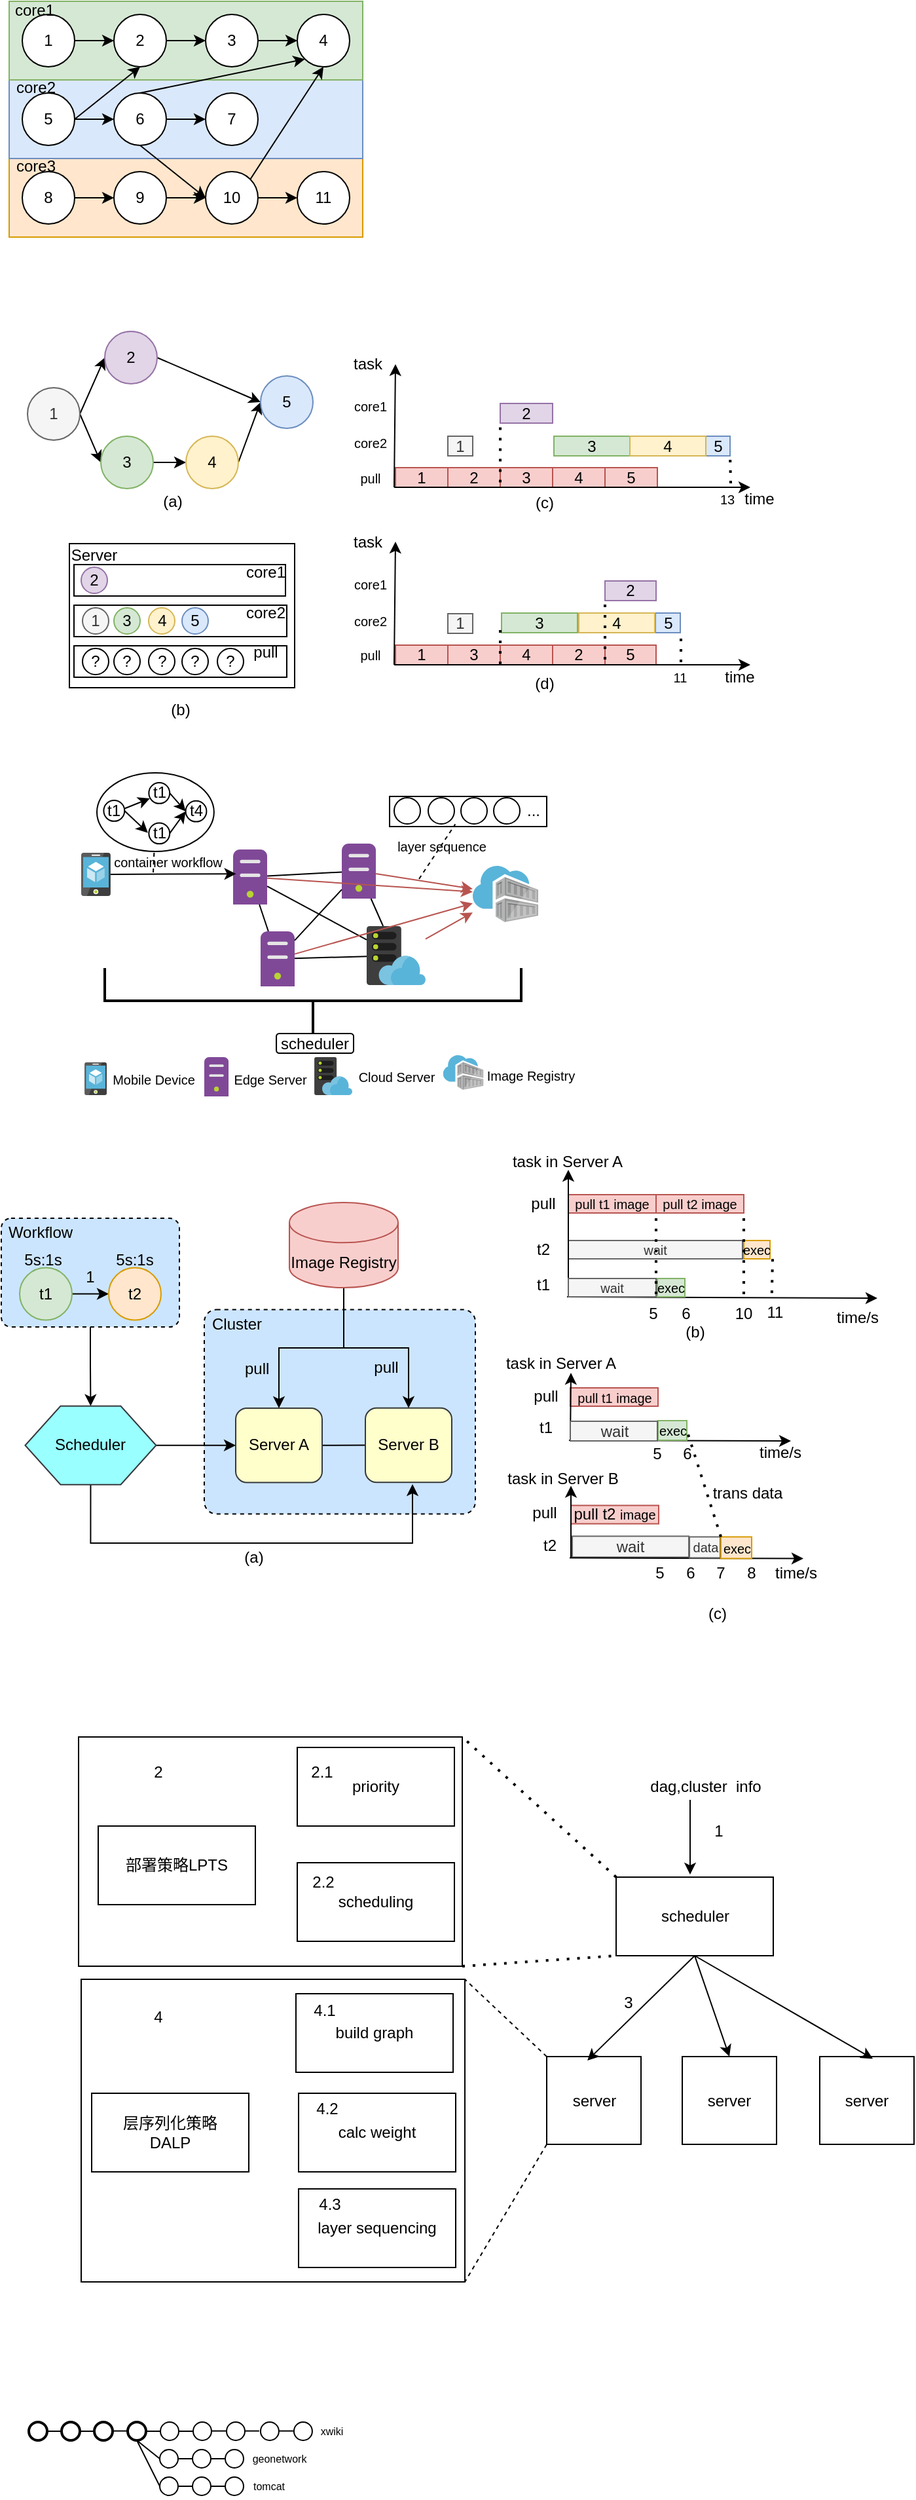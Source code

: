 <mxfile version="25.0.3">
  <diagram name="第 1 页" id="dXxmEB8wBgXwKS0y80WO">
    <mxGraphModel dx="814" dy="445" grid="0" gridSize="10" guides="1" tooltips="1" connect="1" arrows="1" fold="1" page="1" pageScale="1" pageWidth="827" pageHeight="1169" math="0" shadow="0">
      <root>
        <mxCell id="0" />
        <mxCell id="1" parent="0" />
        <mxCell id="tU7GtN9KL6bONfvd-qDf-21" value="" style="rounded=0;whiteSpace=wrap;html=1;" parent="1" vertex="1">
          <mxGeometry x="133" y="1455" width="293" height="175" as="geometry" />
        </mxCell>
        <mxCell id="tU7GtN9KL6bONfvd-qDf-20" value="" style="rounded=0;whiteSpace=wrap;html=1;" parent="1" vertex="1">
          <mxGeometry x="135" y="1640" width="293" height="231" as="geometry" />
        </mxCell>
        <mxCell id="K3TDqo_XJbInINtvBPzG-177" value="&lt;font style=&quot;font-size: 10px;&quot;&gt;wait&lt;/font&gt;" style="rounded=0;whiteSpace=wrap;html=1;fontSize=10;fillColor=#f5f5f5;fontColor=#333333;strokeColor=#666666;" parent="1" vertex="1">
          <mxGeometry x="507" y="1076" width="133" height="14" as="geometry" />
        </mxCell>
        <mxCell id="T47r0UOtOiPmSLAEJL3M-28" value="" style="rounded=0;whiteSpace=wrap;html=1;fillColor=#ffe6cc;strokeColor=#d79b00;" parent="1" vertex="1">
          <mxGeometry x="80" y="250" width="270" height="60" as="geometry" />
        </mxCell>
        <mxCell id="T47r0UOtOiPmSLAEJL3M-27" value="" style="rounded=0;whiteSpace=wrap;html=1;fillColor=#dae8fc;strokeColor=#6c8ebf;" parent="1" vertex="1">
          <mxGeometry x="80" y="190" width="270" height="60" as="geometry" />
        </mxCell>
        <mxCell id="T47r0UOtOiPmSLAEJL3M-26" value="" style="rounded=0;whiteSpace=wrap;html=1;fillColor=#d5e8d4;strokeColor=#82b366;" parent="1" vertex="1">
          <mxGeometry x="80" y="130" width="270" height="60" as="geometry" />
        </mxCell>
        <mxCell id="T47r0UOtOiPmSLAEJL3M-5" style="edgeStyle=orthogonalEdgeStyle;rounded=0;orthogonalLoop=1;jettySize=auto;html=1;exitX=1;exitY=0.5;exitDx=0;exitDy=0;entryX=0;entryY=0.5;entryDx=0;entryDy=0;" parent="1" source="T47r0UOtOiPmSLAEJL3M-1" target="T47r0UOtOiPmSLAEJL3M-3" edge="1">
          <mxGeometry relative="1" as="geometry" />
        </mxCell>
        <mxCell id="T47r0UOtOiPmSLAEJL3M-1" value="1" style="ellipse;whiteSpace=wrap;html=1;aspect=fixed;" parent="1" vertex="1">
          <mxGeometry x="90" y="140" width="40" height="40" as="geometry" />
        </mxCell>
        <mxCell id="T47r0UOtOiPmSLAEJL3M-6" style="edgeStyle=orthogonalEdgeStyle;rounded=0;orthogonalLoop=1;jettySize=auto;html=1;exitX=1;exitY=0.5;exitDx=0;exitDy=0;entryX=0;entryY=0.5;entryDx=0;entryDy=0;" parent="1" source="T47r0UOtOiPmSLAEJL3M-3" target="T47r0UOtOiPmSLAEJL3M-4" edge="1">
          <mxGeometry relative="1" as="geometry" />
        </mxCell>
        <mxCell id="T47r0UOtOiPmSLAEJL3M-3" value="2" style="ellipse;whiteSpace=wrap;html=1;aspect=fixed;" parent="1" vertex="1">
          <mxGeometry x="160" y="140" width="40" height="40" as="geometry" />
        </mxCell>
        <mxCell id="T47r0UOtOiPmSLAEJL3M-8" style="edgeStyle=orthogonalEdgeStyle;rounded=0;orthogonalLoop=1;jettySize=auto;html=1;exitX=1;exitY=0.5;exitDx=0;exitDy=0;entryX=0;entryY=0.5;entryDx=0;entryDy=0;" parent="1" source="T47r0UOtOiPmSLAEJL3M-4" target="T47r0UOtOiPmSLAEJL3M-7" edge="1">
          <mxGeometry relative="1" as="geometry" />
        </mxCell>
        <mxCell id="T47r0UOtOiPmSLAEJL3M-4" value="3" style="ellipse;whiteSpace=wrap;html=1;aspect=fixed;" parent="1" vertex="1">
          <mxGeometry x="230" y="140" width="40" height="40" as="geometry" />
        </mxCell>
        <mxCell id="T47r0UOtOiPmSLAEJL3M-7" value="4" style="ellipse;whiteSpace=wrap;html=1;aspect=fixed;" parent="1" vertex="1">
          <mxGeometry x="300" y="140" width="40" height="40" as="geometry" />
        </mxCell>
        <mxCell id="T47r0UOtOiPmSLAEJL3M-13" style="edgeStyle=orthogonalEdgeStyle;rounded=0;orthogonalLoop=1;jettySize=auto;html=1;exitX=1;exitY=0.5;exitDx=0;exitDy=0;entryX=0;entryY=0.5;entryDx=0;entryDy=0;" parent="1" source="T47r0UOtOiPmSLAEJL3M-10" target="T47r0UOtOiPmSLAEJL3M-11" edge="1">
          <mxGeometry relative="1" as="geometry" />
        </mxCell>
        <mxCell id="T47r0UOtOiPmSLAEJL3M-23" style="rounded=0;orthogonalLoop=1;jettySize=auto;html=1;exitX=1;exitY=0.5;exitDx=0;exitDy=0;entryX=0.5;entryY=1;entryDx=0;entryDy=0;" parent="1" source="T47r0UOtOiPmSLAEJL3M-10" target="T47r0UOtOiPmSLAEJL3M-3" edge="1">
          <mxGeometry relative="1" as="geometry" />
        </mxCell>
        <mxCell id="T47r0UOtOiPmSLAEJL3M-10" value="5" style="ellipse;whiteSpace=wrap;html=1;aspect=fixed;" parent="1" vertex="1">
          <mxGeometry x="90" y="200" width="40" height="40" as="geometry" />
        </mxCell>
        <mxCell id="T47r0UOtOiPmSLAEJL3M-14" style="edgeStyle=orthogonalEdgeStyle;rounded=0;orthogonalLoop=1;jettySize=auto;html=1;exitX=1;exitY=0.5;exitDx=0;exitDy=0;entryX=0;entryY=0.5;entryDx=0;entryDy=0;" parent="1" source="T47r0UOtOiPmSLAEJL3M-11" target="T47r0UOtOiPmSLAEJL3M-12" edge="1">
          <mxGeometry relative="1" as="geometry" />
        </mxCell>
        <mxCell id="T47r0UOtOiPmSLAEJL3M-24" style="rounded=0;orthogonalLoop=1;jettySize=auto;html=1;exitX=0.5;exitY=1;exitDx=0;exitDy=0;entryX=0;entryY=0.5;entryDx=0;entryDy=0;" parent="1" source="T47r0UOtOiPmSLAEJL3M-11" target="T47r0UOtOiPmSLAEJL3M-17" edge="1">
          <mxGeometry relative="1" as="geometry" />
        </mxCell>
        <mxCell id="T47r0UOtOiPmSLAEJL3M-11" value="6" style="ellipse;whiteSpace=wrap;html=1;aspect=fixed;" parent="1" vertex="1">
          <mxGeometry x="160" y="200" width="40" height="40" as="geometry" />
        </mxCell>
        <mxCell id="T47r0UOtOiPmSLAEJL3M-12" value="7" style="ellipse;whiteSpace=wrap;html=1;aspect=fixed;" parent="1" vertex="1">
          <mxGeometry x="230" y="200" width="40" height="40" as="geometry" />
        </mxCell>
        <mxCell id="T47r0UOtOiPmSLAEJL3M-20" style="edgeStyle=orthogonalEdgeStyle;rounded=0;orthogonalLoop=1;jettySize=auto;html=1;exitX=1;exitY=0.5;exitDx=0;exitDy=0;entryX=0;entryY=0.5;entryDx=0;entryDy=0;" parent="1" source="T47r0UOtOiPmSLAEJL3M-15" target="T47r0UOtOiPmSLAEJL3M-16" edge="1">
          <mxGeometry relative="1" as="geometry" />
        </mxCell>
        <mxCell id="T47r0UOtOiPmSLAEJL3M-15" value="8" style="ellipse;whiteSpace=wrap;html=1;aspect=fixed;" parent="1" vertex="1">
          <mxGeometry x="90" y="260" width="40" height="40" as="geometry" />
        </mxCell>
        <mxCell id="T47r0UOtOiPmSLAEJL3M-21" style="edgeStyle=orthogonalEdgeStyle;rounded=0;orthogonalLoop=1;jettySize=auto;html=1;exitX=1;exitY=0.5;exitDx=0;exitDy=0;entryX=0;entryY=0.5;entryDx=0;entryDy=0;" parent="1" source="T47r0UOtOiPmSLAEJL3M-16" target="T47r0UOtOiPmSLAEJL3M-17" edge="1">
          <mxGeometry relative="1" as="geometry" />
        </mxCell>
        <mxCell id="T47r0UOtOiPmSLAEJL3M-16" value="9" style="ellipse;whiteSpace=wrap;html=1;aspect=fixed;" parent="1" vertex="1">
          <mxGeometry x="160" y="260" width="40" height="40" as="geometry" />
        </mxCell>
        <mxCell id="T47r0UOtOiPmSLAEJL3M-22" style="edgeStyle=orthogonalEdgeStyle;rounded=0;orthogonalLoop=1;jettySize=auto;html=1;exitX=1;exitY=0.5;exitDx=0;exitDy=0;entryX=0;entryY=0.5;entryDx=0;entryDy=0;" parent="1" source="T47r0UOtOiPmSLAEJL3M-17" target="T47r0UOtOiPmSLAEJL3M-18" edge="1">
          <mxGeometry relative="1" as="geometry" />
        </mxCell>
        <mxCell id="T47r0UOtOiPmSLAEJL3M-25" style="rounded=0;orthogonalLoop=1;jettySize=auto;html=1;exitX=1;exitY=0;exitDx=0;exitDy=0;entryX=0.5;entryY=1;entryDx=0;entryDy=0;" parent="1" source="T47r0UOtOiPmSLAEJL3M-17" target="T47r0UOtOiPmSLAEJL3M-7" edge="1">
          <mxGeometry relative="1" as="geometry" />
        </mxCell>
        <mxCell id="T47r0UOtOiPmSLAEJL3M-17" value="10" style="ellipse;whiteSpace=wrap;html=1;aspect=fixed;" parent="1" vertex="1">
          <mxGeometry x="230" y="260" width="40" height="40" as="geometry" />
        </mxCell>
        <mxCell id="T47r0UOtOiPmSLAEJL3M-18" value="11" style="ellipse;whiteSpace=wrap;html=1;aspect=fixed;" parent="1" vertex="1">
          <mxGeometry x="300" y="260" width="40" height="40" as="geometry" />
        </mxCell>
        <mxCell id="T47r0UOtOiPmSLAEJL3M-29" value="core1" style="text;html=1;align=center;verticalAlign=middle;whiteSpace=wrap;rounded=0;" parent="1" vertex="1">
          <mxGeometry x="81" y="131" width="37" height="12" as="geometry" />
        </mxCell>
        <mxCell id="K3TDqo_XJbInINtvBPzG-7" style="rounded=0;orthogonalLoop=1;jettySize=auto;html=1;exitX=1;exitY=0.5;exitDx=0;exitDy=0;entryX=0;entryY=0.5;entryDx=0;entryDy=0;" parent="1" source="K3TDqo_XJbInINtvBPzG-2" target="K3TDqo_XJbInINtvBPzG-3" edge="1">
          <mxGeometry relative="1" as="geometry">
            <Array as="points" />
          </mxGeometry>
        </mxCell>
        <mxCell id="K3TDqo_XJbInINtvBPzG-8" style="rounded=0;orthogonalLoop=1;jettySize=auto;html=1;exitX=1;exitY=0.5;exitDx=0;exitDy=0;entryX=0;entryY=0.5;entryDx=0;entryDy=0;" parent="1" source="K3TDqo_XJbInINtvBPzG-2" target="K3TDqo_XJbInINtvBPzG-4" edge="1">
          <mxGeometry relative="1" as="geometry" />
        </mxCell>
        <mxCell id="K3TDqo_XJbInINtvBPzG-2" value="1" style="ellipse;whiteSpace=wrap;html=1;aspect=fixed;fillColor=#f5f5f5;fontColor=#333333;strokeColor=#666666;" parent="1" vertex="1">
          <mxGeometry x="94" y="425" width="40" height="40" as="geometry" />
        </mxCell>
        <mxCell id="K3TDqo_XJbInINtvBPzG-12" style="rounded=0;orthogonalLoop=1;jettySize=auto;html=1;exitX=1;exitY=0.5;exitDx=0;exitDy=0;entryX=0;entryY=0.5;entryDx=0;entryDy=0;" parent="1" source="K3TDqo_XJbInINtvBPzG-3" target="K3TDqo_XJbInINtvBPzG-6" edge="1">
          <mxGeometry relative="1" as="geometry" />
        </mxCell>
        <mxCell id="K3TDqo_XJbInINtvBPzG-3" value="2" style="ellipse;whiteSpace=wrap;html=1;aspect=fixed;fillColor=#e1d5e7;strokeColor=#9673a6;" parent="1" vertex="1">
          <mxGeometry x="153" y="382" width="40" height="40" as="geometry" />
        </mxCell>
        <mxCell id="K3TDqo_XJbInINtvBPzG-11" style="edgeStyle=orthogonalEdgeStyle;rounded=0;orthogonalLoop=1;jettySize=auto;html=1;exitX=1;exitY=0.5;exitDx=0;exitDy=0;entryX=0;entryY=0.5;entryDx=0;entryDy=0;" parent="1" source="K3TDqo_XJbInINtvBPzG-4" target="K3TDqo_XJbInINtvBPzG-5" edge="1">
          <mxGeometry relative="1" as="geometry" />
        </mxCell>
        <mxCell id="K3TDqo_XJbInINtvBPzG-4" value="3" style="ellipse;whiteSpace=wrap;html=1;aspect=fixed;fillColor=#d5e8d4;strokeColor=#82b366;" parent="1" vertex="1">
          <mxGeometry x="150" y="462" width="40" height="40" as="geometry" />
        </mxCell>
        <mxCell id="K3TDqo_XJbInINtvBPzG-13" style="rounded=0;orthogonalLoop=1;jettySize=auto;html=1;exitX=1;exitY=0.5;exitDx=0;exitDy=0;entryX=0;entryY=0.5;entryDx=0;entryDy=0;" parent="1" source="K3TDqo_XJbInINtvBPzG-5" target="K3TDqo_XJbInINtvBPzG-6" edge="1">
          <mxGeometry relative="1" as="geometry">
            <mxPoint x="267.571" y="437.429" as="targetPoint" />
          </mxGeometry>
        </mxCell>
        <mxCell id="K3TDqo_XJbInINtvBPzG-5" value="4" style="ellipse;whiteSpace=wrap;html=1;aspect=fixed;fillColor=#fff2cc;strokeColor=#d6b656;" parent="1" vertex="1">
          <mxGeometry x="215" y="462" width="40" height="40" as="geometry" />
        </mxCell>
        <mxCell id="K3TDqo_XJbInINtvBPzG-6" value="5" style="ellipse;whiteSpace=wrap;html=1;aspect=fixed;fillColor=#dae8fc;strokeColor=#6c8ebf;" parent="1" vertex="1">
          <mxGeometry x="272" y="416" width="40" height="40" as="geometry" />
        </mxCell>
        <mxCell id="K3TDqo_XJbInINtvBPzG-19" value="1" style="rounded=0;whiteSpace=wrap;html=1;fillColor=#f8cecc;strokeColor=#b85450;" parent="1" vertex="1">
          <mxGeometry x="375" y="486" width="40" height="15" as="geometry" />
        </mxCell>
        <mxCell id="K3TDqo_XJbInINtvBPzG-20" value="2" style="rounded=0;whiteSpace=wrap;html=1;fillColor=#f8cecc;strokeColor=#b85450;" parent="1" vertex="1">
          <mxGeometry x="415" y="486" width="40" height="15" as="geometry" />
        </mxCell>
        <mxCell id="K3TDqo_XJbInINtvBPzG-22" value="core1" style="text;html=1;align=center;verticalAlign=middle;whiteSpace=wrap;rounded=0;fontSize=10;" parent="1" vertex="1">
          <mxGeometry x="326" y="424" width="60" height="30" as="geometry" />
        </mxCell>
        <mxCell id="K3TDqo_XJbInINtvBPzG-23" value="core2" style="text;html=1;align=center;verticalAlign=middle;whiteSpace=wrap;rounded=0;fontSize=10;" parent="1" vertex="1">
          <mxGeometry x="326" y="452" width="60" height="30" as="geometry" />
        </mxCell>
        <mxCell id="K3TDqo_XJbInINtvBPzG-24" value="1" style="rounded=0;whiteSpace=wrap;html=1;fillColor=#f5f5f5;strokeColor=#666666;fontColor=#333333;" parent="1" vertex="1">
          <mxGeometry x="415" y="462" width="19" height="15" as="geometry" />
        </mxCell>
        <mxCell id="K3TDqo_XJbInINtvBPzG-25" value="5" style="rounded=0;whiteSpace=wrap;html=1;fillColor=#dae8fc;strokeColor=#6c8ebf;" parent="1" vertex="1">
          <mxGeometry x="611.5" y="462" width="19" height="15" as="geometry" />
        </mxCell>
        <mxCell id="K3TDqo_XJbInINtvBPzG-26" value="2" style="rounded=0;whiteSpace=wrap;html=1;fillColor=#e1d5e7;strokeColor=#9673a6;" parent="1" vertex="1">
          <mxGeometry x="455" y="437" width="40" height="15" as="geometry" />
        </mxCell>
        <mxCell id="K3TDqo_XJbInINtvBPzG-27" value="3" style="rounded=0;whiteSpace=wrap;html=1;fillColor=#d5e8d4;strokeColor=#82b366;" parent="1" vertex="1">
          <mxGeometry x="496" y="462" width="58" height="15" as="geometry" />
        </mxCell>
        <mxCell id="K3TDqo_XJbInINtvBPzG-28" value="4" style="rounded=0;whiteSpace=wrap;html=1;fillColor=#fff2cc;strokeColor=#d6b656;" parent="1" vertex="1">
          <mxGeometry x="554" y="462" width="58" height="15" as="geometry" />
        </mxCell>
        <mxCell id="K3TDqo_XJbInINtvBPzG-29" value="3" style="rounded=0;whiteSpace=wrap;html=1;fillColor=#f8cecc;strokeColor=#b85450;" parent="1" vertex="1">
          <mxGeometry x="455" y="486" width="40" height="15" as="geometry" />
        </mxCell>
        <mxCell id="K3TDqo_XJbInINtvBPzG-30" value="4" style="rounded=0;whiteSpace=wrap;html=1;fillColor=#f8cecc;strokeColor=#b85450;" parent="1" vertex="1">
          <mxGeometry x="495" y="486" width="40" height="15" as="geometry" />
        </mxCell>
        <mxCell id="K3TDqo_XJbInINtvBPzG-31" value="5" style="rounded=0;whiteSpace=wrap;html=1;fillColor=#f8cecc;strokeColor=#b85450;" parent="1" vertex="1">
          <mxGeometry x="535" y="486" width="40" height="15" as="geometry" />
        </mxCell>
        <mxCell id="K3TDqo_XJbInINtvBPzG-69" value="" style="endArrow=classic;html=1;rounded=0;exitX=0.75;exitY=1;exitDx=0;exitDy=0;" parent="1" edge="1">
          <mxGeometry width="50" height="50" relative="1" as="geometry">
            <mxPoint x="374.0" y="501.0" as="sourcePoint" />
            <mxPoint x="646" y="501" as="targetPoint" />
          </mxGeometry>
        </mxCell>
        <mxCell id="K3TDqo_XJbInINtvBPzG-70" value="time" style="text;html=1;align=center;verticalAlign=middle;whiteSpace=wrap;rounded=0;" parent="1" vertex="1">
          <mxGeometry x="637.5" y="495" width="29.5" height="30" as="geometry" />
        </mxCell>
        <mxCell id="K3TDqo_XJbInINtvBPzG-72" value="" style="endArrow=classic;html=1;rounded=0;exitX=0.75;exitY=1;exitDx=0;exitDy=0;" parent="1" edge="1">
          <mxGeometry width="50" height="50" relative="1" as="geometry">
            <mxPoint x="374.0" y="501.0" as="sourcePoint" />
            <mxPoint x="375" y="407" as="targetPoint" />
          </mxGeometry>
        </mxCell>
        <mxCell id="K3TDqo_XJbInINtvBPzG-75" value="task" style="text;html=1;align=center;verticalAlign=middle;whiteSpace=wrap;rounded=0;" parent="1" vertex="1">
          <mxGeometry x="324" y="392" width="60" height="30" as="geometry" />
        </mxCell>
        <mxCell id="K3TDqo_XJbInINtvBPzG-76" value="" style="rounded=0;whiteSpace=wrap;html=1;" parent="1" vertex="1">
          <mxGeometry x="126" y="544" width="172" height="110" as="geometry" />
        </mxCell>
        <mxCell id="K3TDqo_XJbInINtvBPzG-78" value="" style="rounded=0;whiteSpace=wrap;html=1;" parent="1" vertex="1">
          <mxGeometry x="129.5" y="560" width="161.5" height="24" as="geometry" />
        </mxCell>
        <mxCell id="K3TDqo_XJbInINtvBPzG-81" value="Server" style="text;html=1;align=center;verticalAlign=middle;whiteSpace=wrap;rounded=0;" parent="1" vertex="1">
          <mxGeometry x="115" y="538" width="60" height="30" as="geometry" />
        </mxCell>
        <mxCell id="K3TDqo_XJbInINtvBPzG-84" value="wait" style="rounded=0;whiteSpace=wrap;html=1;fillColor=#f5f5f5;fontColor=#333333;strokeColor=#666666;" parent="1" vertex="1">
          <mxGeometry x="510" y="1301.75" width="89" height="16" as="geometry" />
        </mxCell>
        <mxCell id="K3TDqo_XJbInINtvBPzG-85" style="edgeStyle=orthogonalEdgeStyle;rounded=0;orthogonalLoop=1;jettySize=auto;html=1;exitX=0.5;exitY=1;exitDx=0;exitDy=0;entryX=0.5;entryY=0;entryDx=0;entryDy=0;" parent="1" source="K3TDqo_XJbInINtvBPzG-86" target="68mBBA6aLHubUtX8QMiP-9" edge="1">
          <mxGeometry relative="1" as="geometry">
            <mxPoint x="142" y="1203.25" as="targetPoint" />
          </mxGeometry>
        </mxCell>
        <mxCell id="K3TDqo_XJbInINtvBPzG-86" value="" style="rounded=1;whiteSpace=wrap;html=1;arcSize=9;dashed=1;fillColor=#CCE5FF;" parent="1" vertex="1">
          <mxGeometry x="74" y="1059" width="136" height="83" as="geometry" />
        </mxCell>
        <mxCell id="K3TDqo_XJbInINtvBPzG-87" value="" style="rounded=1;whiteSpace=wrap;html=1;fillColor=#CCE5FF;strokeColor=#000000;fontColor=#333333;dashed=1;arcSize=6;" parent="1" vertex="1">
          <mxGeometry x="229" y="1128.75" width="207" height="156" as="geometry" />
        </mxCell>
        <mxCell id="K3TDqo_XJbInINtvBPzG-88" style="rounded=0;orthogonalLoop=1;jettySize=auto;html=1;exitX=1;exitY=0.5;exitDx=0;exitDy=0;entryX=0;entryY=0.5;entryDx=0;entryDy=0;endArrow=none;endFill=0;" parent="1" source="K3TDqo_XJbInINtvBPzG-89" target="K3TDqo_XJbInINtvBPzG-90" edge="1">
          <mxGeometry relative="1" as="geometry" />
        </mxCell>
        <mxCell id="K3TDqo_XJbInINtvBPzG-89" value="Server A" style="rounded=1;whiteSpace=wrap;html=1;fillColor=#FFFFCC;strokeColor=#36393d;" parent="1" vertex="1">
          <mxGeometry x="253" y="1204" width="66" height="56.75" as="geometry" />
        </mxCell>
        <mxCell id="K3TDqo_XJbInINtvBPzG-90" value="Server B" style="rounded=1;whiteSpace=wrap;html=1;fillColor=#FFFFCC;strokeColor=#36393d;" parent="1" vertex="1">
          <mxGeometry x="352" y="1203.88" width="66" height="56.75" as="geometry" />
        </mxCell>
        <mxCell id="K3TDqo_XJbInINtvBPzG-91" style="edgeStyle=orthogonalEdgeStyle;rounded=0;orthogonalLoop=1;jettySize=auto;html=1;exitX=1;exitY=0.5;exitDx=0;exitDy=0;" parent="1" source="K3TDqo_XJbInINtvBPzG-92" target="K3TDqo_XJbInINtvBPzG-93" edge="1">
          <mxGeometry relative="1" as="geometry" />
        </mxCell>
        <mxCell id="K3TDqo_XJbInINtvBPzG-92" value="t1" style="ellipse;whiteSpace=wrap;html=1;aspect=fixed;fillColor=#d5e8d4;strokeColor=#82b366;" parent="1" vertex="1">
          <mxGeometry x="88" y="1096.75" width="40" height="40" as="geometry" />
        </mxCell>
        <mxCell id="K3TDqo_XJbInINtvBPzG-93" value="t2" style="ellipse;whiteSpace=wrap;html=1;aspect=fixed;fillColor=#ffe6cc;strokeColor=#d79b00;" parent="1" vertex="1">
          <mxGeometry x="156" y="1096.75" width="40" height="40" as="geometry" />
        </mxCell>
        <mxCell id="K3TDqo_XJbInINtvBPzG-97" value="pull&amp;nbsp;" style="text;html=1;strokeColor=none;fillColor=none;align=center;verticalAlign=middle;whiteSpace=wrap;rounded=0;" parent="1" vertex="1">
          <mxGeometry x="241" y="1158.75" width="60" height="30" as="geometry" />
        </mxCell>
        <mxCell id="K3TDqo_XJbInINtvBPzG-98" value="pull" style="text;html=1;strokeColor=none;fillColor=none;align=center;verticalAlign=middle;whiteSpace=wrap;rounded=0;" parent="1" vertex="1">
          <mxGeometry x="338" y="1157.75" width="60" height="30" as="geometry" />
        </mxCell>
        <mxCell id="K3TDqo_XJbInINtvBPzG-99" value="1" style="text;html=1;strokeColor=none;fillColor=none;align=center;verticalAlign=middle;whiteSpace=wrap;rounded=0;" parent="1" vertex="1">
          <mxGeometry x="112" y="1088.75" width="60" height="30" as="geometry" />
        </mxCell>
        <mxCell id="K3TDqo_XJbInINtvBPzG-101" style="edgeStyle=orthogonalEdgeStyle;rounded=0;orthogonalLoop=1;jettySize=auto;html=1;exitX=0.5;exitY=1;exitDx=0;exitDy=0;" parent="1" edge="1" source="68mBBA6aLHubUtX8QMiP-9">
          <mxGeometry relative="1" as="geometry">
            <Array as="points">
              <mxPoint x="142" y="1307" />
              <mxPoint x="388" y="1307" />
            </Array>
            <mxPoint x="150.0" y="1263.25" as="sourcePoint" />
            <mxPoint x="388" y="1262" as="targetPoint" />
          </mxGeometry>
        </mxCell>
        <mxCell id="K3TDqo_XJbInINtvBPzG-103" value="Workflow" style="text;html=1;strokeColor=none;fillColor=none;align=center;verticalAlign=middle;whiteSpace=wrap;rounded=0;" parent="1" vertex="1">
          <mxGeometry x="74" y="1054.75" width="60" height="30" as="geometry" />
        </mxCell>
        <mxCell id="K3TDqo_XJbInINtvBPzG-104" value="5s:1s" style="text;html=1;strokeColor=none;fillColor=none;align=center;verticalAlign=middle;whiteSpace=wrap;rounded=0;" parent="1" vertex="1">
          <mxGeometry x="76" y="1075.75" width="60" height="30" as="geometry" />
        </mxCell>
        <mxCell id="K3TDqo_XJbInINtvBPzG-105" value="5s:1s" style="text;html=1;strokeColor=none;fillColor=none;align=center;verticalAlign=middle;whiteSpace=wrap;rounded=0;" parent="1" vertex="1">
          <mxGeometry x="146" y="1075.75" width="60" height="30" as="geometry" />
        </mxCell>
        <mxCell id="K3TDqo_XJbInINtvBPzG-106" value="" style="endArrow=classic;html=1;rounded=0;entryX=0.75;entryY=0;entryDx=0;entryDy=0;" parent="1" target="K3TDqo_XJbInINtvBPzG-112" edge="1">
          <mxGeometry width="50" height="50" relative="1" as="geometry">
            <mxPoint x="506" y="1119" as="sourcePoint" />
            <mxPoint x="680" y="1119" as="targetPoint" />
          </mxGeometry>
        </mxCell>
        <mxCell id="K3TDqo_XJbInINtvBPzG-107" value="&lt;font style=&quot;font-size: 10px;&quot;&gt;pull t1 image&lt;/font&gt;" style="rounded=0;whiteSpace=wrap;html=1;fontSize=10;fillColor=#f8cecc;strokeColor=#b85450;" parent="1" vertex="1">
          <mxGeometry x="507" y="1041" width="67" height="14" as="geometry" />
        </mxCell>
        <mxCell id="K3TDqo_XJbInINtvBPzG-108" value="" style="endArrow=classic;html=1;rounded=0;" parent="1" edge="1">
          <mxGeometry width="50" height="50" relative="1" as="geometry">
            <mxPoint x="507" y="1119" as="sourcePoint" />
            <mxPoint x="507" y="1022" as="targetPoint" />
          </mxGeometry>
        </mxCell>
        <mxCell id="K3TDqo_XJbInINtvBPzG-109" value="pull t2 image" style="rounded=0;whiteSpace=wrap;html=1;fontSize=10;fillColor=#f8cecc;strokeColor=#b85450;" parent="1" vertex="1">
          <mxGeometry x="574" y="1041" width="67" height="14" as="geometry" />
        </mxCell>
        <mxCell id="K3TDqo_XJbInINtvBPzG-111" value="5" style="text;html=1;strokeColor=none;fillColor=none;align=center;verticalAlign=middle;whiteSpace=wrap;rounded=0;" parent="1" vertex="1">
          <mxGeometry x="542" y="1117" width="60" height="30" as="geometry" />
        </mxCell>
        <mxCell id="K3TDqo_XJbInINtvBPzG-112" value="time/s" style="text;html=1;strokeColor=none;fillColor=none;align=center;verticalAlign=middle;whiteSpace=wrap;rounded=0;" parent="1" vertex="1">
          <mxGeometry x="698" y="1120" width="60" height="30" as="geometry" />
        </mxCell>
        <mxCell id="K3TDqo_XJbInINtvBPzG-115" value="10" style="text;html=1;strokeColor=none;fillColor=none;align=center;verticalAlign=middle;whiteSpace=wrap;rounded=0;" parent="1" vertex="1">
          <mxGeometry x="611" y="1117" width="60" height="30" as="geometry" />
        </mxCell>
        <mxCell id="K3TDqo_XJbInINtvBPzG-116" value="pull" style="text;html=1;strokeColor=none;fillColor=none;align=center;verticalAlign=middle;whiteSpace=wrap;rounded=0;" parent="1" vertex="1">
          <mxGeometry x="458" y="1033" width="60" height="30" as="geometry" />
        </mxCell>
        <mxCell id="K3TDqo_XJbInINtvBPzG-117" value="t1" style="text;html=1;strokeColor=none;fillColor=none;align=center;verticalAlign=middle;whiteSpace=wrap;rounded=0;" parent="1" vertex="1">
          <mxGeometry x="458" y="1094.5" width="60" height="30" as="geometry" />
        </mxCell>
        <mxCell id="K3TDqo_XJbInINtvBPzG-118" value="t2" style="text;html=1;strokeColor=none;fillColor=none;align=center;verticalAlign=middle;whiteSpace=wrap;rounded=0;" parent="1" vertex="1">
          <mxGeometry x="458" y="1068" width="60" height="30" as="geometry" />
        </mxCell>
        <mxCell id="K3TDqo_XJbInINtvBPzG-121" value="6" style="text;html=1;strokeColor=none;fillColor=none;align=center;verticalAlign=middle;whiteSpace=wrap;rounded=0;" parent="1" vertex="1">
          <mxGeometry x="567" y="1117" width="60" height="30" as="geometry" />
        </mxCell>
        <mxCell id="K3TDqo_XJbInINtvBPzG-122" value="" style="endArrow=none;dashed=1;html=1;dashPattern=1 3;strokeWidth=2;rounded=0;entryX=1;entryY=1;entryDx=0;entryDy=0;exitX=0.857;exitY=-0.029;exitDx=0;exitDy=0;exitPerimeter=0;" parent="1" source="K3TDqo_XJbInINtvBPzG-115" edge="1">
          <mxGeometry width="50" height="50" relative="1" as="geometry">
            <mxPoint x="609" y="1222" as="sourcePoint" />
            <mxPoint x="663" y="1090.0" as="targetPoint" />
          </mxGeometry>
        </mxCell>
        <mxCell id="K3TDqo_XJbInINtvBPzG-123" value="11" style="text;html=1;strokeColor=none;fillColor=none;align=center;verticalAlign=middle;whiteSpace=wrap;rounded=0;" parent="1" vertex="1">
          <mxGeometry x="635" y="1116" width="60" height="30" as="geometry" />
        </mxCell>
        <mxCell id="K3TDqo_XJbInINtvBPzG-145" value="" style="endArrow=classic;html=1;rounded=0;" parent="1" edge="1">
          <mxGeometry width="50" height="50" relative="1" as="geometry">
            <mxPoint x="507.5" y="1228.5" as="sourcePoint" />
            <mxPoint x="677" y="1229" as="targetPoint" />
          </mxGeometry>
        </mxCell>
        <mxCell id="K3TDqo_XJbInINtvBPzG-146" value="pull t1 image" style="rounded=0;whiteSpace=wrap;html=1;fontSize=10;fillColor=#f8cecc;strokeColor=#b85450;" parent="1" vertex="1">
          <mxGeometry x="508.5" y="1188.5" width="67" height="14" as="geometry" />
        </mxCell>
        <mxCell id="K3TDqo_XJbInINtvBPzG-147" value="" style="endArrow=classic;html=1;rounded=0;" parent="1" edge="1">
          <mxGeometry width="50" height="50" relative="1" as="geometry">
            <mxPoint x="508.5" y="1228.5" as="sourcePoint" />
            <mxPoint x="509" y="1177" as="targetPoint" />
          </mxGeometry>
        </mxCell>
        <mxCell id="K3TDqo_XJbInINtvBPzG-149" value="5" style="text;html=1;strokeColor=none;fillColor=none;align=center;verticalAlign=middle;whiteSpace=wrap;rounded=0;" parent="1" vertex="1">
          <mxGeometry x="544.5" y="1223.5" width="60" height="30" as="geometry" />
        </mxCell>
        <mxCell id="K3TDqo_XJbInINtvBPzG-150" value="time/s" style="text;html=1;strokeColor=none;fillColor=none;align=center;verticalAlign=middle;whiteSpace=wrap;rounded=0;" parent="1" vertex="1">
          <mxGeometry x="639" y="1223" width="60" height="30" as="geometry" />
        </mxCell>
        <mxCell id="K3TDqo_XJbInINtvBPzG-152" value="pull" style="text;html=1;strokeColor=none;fillColor=none;align=center;verticalAlign=middle;whiteSpace=wrap;rounded=0;" parent="1" vertex="1">
          <mxGeometry x="459.5" y="1180" width="60" height="30" as="geometry" />
        </mxCell>
        <mxCell id="K3TDqo_XJbInINtvBPzG-153" value="t1" style="text;html=1;strokeColor=none;fillColor=none;align=center;verticalAlign=middle;whiteSpace=wrap;rounded=0;" parent="1" vertex="1">
          <mxGeometry x="459.5" y="1204" width="60" height="30" as="geometry" />
        </mxCell>
        <mxCell id="K3TDqo_XJbInINtvBPzG-154" value="&lt;font style=&quot;font-size: 10px;&quot;&gt;exec&lt;/font&gt;" style="rounded=0;whiteSpace=wrap;html=1;fillColor=#d5e8d4;strokeColor=#82b366;" parent="1" vertex="1">
          <mxGeometry x="575.5" y="1213.5" width="22" height="15" as="geometry" />
        </mxCell>
        <mxCell id="K3TDqo_XJbInINtvBPzG-155" value="6" style="text;html=1;strokeColor=none;fillColor=none;align=center;verticalAlign=middle;whiteSpace=wrap;rounded=0;" parent="1" vertex="1">
          <mxGeometry x="587" y="1223.5" width="22" height="30" as="geometry" />
        </mxCell>
        <mxCell id="K3TDqo_XJbInINtvBPzG-156" value="task in Server A" style="text;html=1;strokeColor=none;fillColor=none;align=center;verticalAlign=middle;whiteSpace=wrap;rounded=0;" parent="1" vertex="1">
          <mxGeometry x="461.5" y="1001" width="88.5" height="30" as="geometry" />
        </mxCell>
        <mxCell id="K3TDqo_XJbInINtvBPzG-157" value="task in Server A" style="text;html=1;strokeColor=none;fillColor=none;align=center;verticalAlign=middle;whiteSpace=wrap;rounded=0;" parent="1" vertex="1">
          <mxGeometry x="448" y="1155" width="107" height="30" as="geometry" />
        </mxCell>
        <mxCell id="K3TDqo_XJbInINtvBPzG-158" value="" style="endArrow=classic;html=1;rounded=0;" parent="1" edge="1">
          <mxGeometry width="50" height="50" relative="1" as="geometry">
            <mxPoint x="508" y="1318.25" as="sourcePoint" />
            <mxPoint x="686.5" y="1318.75" as="targetPoint" />
          </mxGeometry>
        </mxCell>
        <mxCell id="K3TDqo_XJbInINtvBPzG-159" value="pull t2 &lt;font style=&quot;font-size: 10px;&quot;&gt;image&lt;/font&gt;" style="rounded=0;whiteSpace=wrap;html=1;fillColor=#f8cecc;strokeColor=#b85450;" parent="1" vertex="1">
          <mxGeometry x="509" y="1278.25" width="67" height="14" as="geometry" />
        </mxCell>
        <mxCell id="K3TDqo_XJbInINtvBPzG-160" value="" style="endArrow=classic;html=1;rounded=0;" parent="1" edge="1">
          <mxGeometry width="50" height="50" relative="1" as="geometry">
            <mxPoint x="509" y="1318.25" as="sourcePoint" />
            <mxPoint x="509" y="1263.25" as="targetPoint" />
          </mxGeometry>
        </mxCell>
        <mxCell id="K3TDqo_XJbInINtvBPzG-162" value="5" style="text;html=1;strokeColor=none;fillColor=none;align=center;verticalAlign=middle;whiteSpace=wrap;rounded=0;" parent="1" vertex="1">
          <mxGeometry x="547" y="1315.25" width="60" height="30" as="geometry" />
        </mxCell>
        <mxCell id="K3TDqo_XJbInINtvBPzG-163" value="time/s" style="text;html=1;strokeColor=none;fillColor=none;align=center;verticalAlign=middle;whiteSpace=wrap;rounded=0;" parent="1" vertex="1">
          <mxGeometry x="650.5" y="1315.25" width="60" height="30" as="geometry" />
        </mxCell>
        <mxCell id="K3TDqo_XJbInINtvBPzG-164" value="pull" style="text;html=1;strokeColor=none;fillColor=none;align=center;verticalAlign=middle;whiteSpace=wrap;rounded=0;" parent="1" vertex="1">
          <mxGeometry x="459" y="1269.25" width="60" height="30" as="geometry" />
        </mxCell>
        <mxCell id="K3TDqo_XJbInINtvBPzG-165" value="t2" style="text;html=1;strokeColor=none;fillColor=none;align=center;verticalAlign=middle;whiteSpace=wrap;rounded=0;" parent="1" vertex="1">
          <mxGeometry x="463" y="1294.25" width="60" height="30" as="geometry" />
        </mxCell>
        <mxCell id="K3TDqo_XJbInINtvBPzG-166" value="&lt;font style=&quot;font-size: 10px;&quot;&gt;data&lt;/font&gt;" style="rounded=0;whiteSpace=wrap;html=1;fillColor=#f5f5f5;strokeColor=#666666;fontColor=#333333;" parent="1" vertex="1">
          <mxGeometry x="599.5" y="1302.25" width="23.5" height="16" as="geometry" />
        </mxCell>
        <mxCell id="K3TDqo_XJbInINtvBPzG-167" value="6" style="text;html=1;strokeColor=none;fillColor=none;align=center;verticalAlign=middle;whiteSpace=wrap;rounded=0;" parent="1" vertex="1">
          <mxGeometry x="587" y="1315.25" width="27" height="30" as="geometry" />
        </mxCell>
        <mxCell id="K3TDqo_XJbInINtvBPzG-168" value="task in Server B" style="text;html=1;strokeColor=none;fillColor=none;align=center;verticalAlign=middle;whiteSpace=wrap;rounded=0;" parent="1" vertex="1">
          <mxGeometry x="455.5" y="1242.75" width="93.5" height="30" as="geometry" />
        </mxCell>
        <mxCell id="K3TDqo_XJbInINtvBPzG-172" value="&lt;span style=&quot;font-size: 10px;&quot;&gt;exec&lt;/span&gt;" style="rounded=0;whiteSpace=wrap;html=1;fillColor=#ffe6cc;strokeColor=#d79b00;" parent="1" vertex="1">
          <mxGeometry x="623.5" y="1302.25" width="23.5" height="16.5" as="geometry" />
        </mxCell>
        <mxCell id="K3TDqo_XJbInINtvBPzG-173" value="7" style="text;html=1;strokeColor=none;fillColor=none;align=center;verticalAlign=middle;whiteSpace=wrap;rounded=0;" parent="1" vertex="1">
          <mxGeometry x="609" y="1315.25" width="29" height="30" as="geometry" />
        </mxCell>
        <mxCell id="K3TDqo_XJbInINtvBPzG-174" value="8" style="text;html=1;strokeColor=none;fillColor=none;align=center;verticalAlign=middle;whiteSpace=wrap;rounded=0;" parent="1" vertex="1">
          <mxGeometry x="634" y="1315.25" width="26" height="30" as="geometry" />
        </mxCell>
        <mxCell id="K3TDqo_XJbInINtvBPzG-175" value="wait" style="rounded=0;whiteSpace=wrap;html=1;fillColor=#f5f5f5;fontColor=#333333;strokeColor=#666666;" parent="1" vertex="1">
          <mxGeometry x="508.5" y="1214" width="66.5" height="15" as="geometry" />
        </mxCell>
        <mxCell id="K3TDqo_XJbInINtvBPzG-176" value="Cluster" style="text;html=1;align=center;verticalAlign=middle;whiteSpace=wrap;rounded=0;" parent="1" vertex="1">
          <mxGeometry x="224" y="1124.75" width="60" height="30" as="geometry" />
        </mxCell>
        <mxCell id="K3TDqo_XJbInINtvBPzG-178" value="exec" style="rounded=0;whiteSpace=wrap;html=1;fontSize=10;fillColor=#ffe6cc;strokeColor=#d79b00;" parent="1" vertex="1">
          <mxGeometry x="641" y="1076" width="20" height="14" as="geometry" />
        </mxCell>
        <mxCell id="K3TDqo_XJbInINtvBPzG-179" value="exec" style="rounded=0;whiteSpace=wrap;html=1;fontSize=10;fillColor=#d5e8d4;strokeColor=#82b366;" parent="1" vertex="1">
          <mxGeometry x="575" y="1105" width="21" height="14" as="geometry" />
        </mxCell>
        <mxCell id="K3TDqo_XJbInINtvBPzG-181" value="&lt;font style=&quot;font-size: 10px;&quot;&gt;wait&lt;/font&gt;" style="rounded=0;whiteSpace=wrap;html=1;fontSize=10;fillColor=#f5f5f5;fontColor=#333333;strokeColor=#666666;" parent="1" vertex="1">
          <mxGeometry x="507" y="1105" width="67" height="14" as="geometry" />
        </mxCell>
        <mxCell id="K3TDqo_XJbInINtvBPzG-110" value="" style="endArrow=none;dashed=1;html=1;dashPattern=1 3;strokeWidth=2;rounded=0;entryX=0;entryY=1;entryDx=0;entryDy=0;" parent="1" target="K3TDqo_XJbInINtvBPzG-109" edge="1">
          <mxGeometry width="50" height="50" relative="1" as="geometry">
            <mxPoint x="574" y="1117" as="sourcePoint" />
            <mxPoint x="610" y="1176" as="targetPoint" />
          </mxGeometry>
        </mxCell>
        <mxCell id="K3TDqo_XJbInINtvBPzG-114" value="" style="endArrow=none;dashed=1;html=1;dashPattern=1 3;strokeWidth=2;rounded=0;entryX=0;entryY=1;entryDx=0;entryDy=0;" parent="1" edge="1">
          <mxGeometry width="50" height="50" relative="1" as="geometry">
            <mxPoint x="641" y="1117" as="sourcePoint" />
            <mxPoint x="641" y="1055" as="targetPoint" />
          </mxGeometry>
        </mxCell>
        <mxCell id="K3TDqo_XJbInINtvBPzG-185" value="" style="endArrow=none;dashed=1;html=1;dashPattern=1 3;strokeWidth=2;rounded=0;exitX=0;exitY=0;exitDx=0;exitDy=0;entryX=1;entryY=0.5;entryDx=0;entryDy=0;" parent="1" source="K3TDqo_XJbInINtvBPzG-172" target="K3TDqo_XJbInINtvBPzG-154" edge="1">
          <mxGeometry width="50" height="50" relative="1" as="geometry">
            <mxPoint x="716.5" y="1243.75" as="sourcePoint" />
            <mxPoint x="595.5" y="1271.75" as="targetPoint" />
          </mxGeometry>
        </mxCell>
        <mxCell id="K3TDqo_XJbInINtvBPzG-186" value="trans data" style="text;html=1;strokeColor=none;fillColor=none;align=center;verticalAlign=middle;whiteSpace=wrap;rounded=0;" parent="1" vertex="1">
          <mxGeometry x="614" y="1253.5" width="60" height="30" as="geometry" />
        </mxCell>
        <mxCell id="K3TDqo_XJbInINtvBPzG-190" value="2" style="ellipse;whiteSpace=wrap;html=1;aspect=fixed;fillColor=#e1d5e7;strokeColor=#9673a6;" parent="1" vertex="1">
          <mxGeometry x="135" y="562" width="20" height="20" as="geometry" />
        </mxCell>
        <mxCell id="K3TDqo_XJbInINtvBPzG-191" value="" style="rounded=0;whiteSpace=wrap;html=1;" parent="1" vertex="1">
          <mxGeometry x="129.5" y="591" width="162.5" height="24" as="geometry" />
        </mxCell>
        <mxCell id="K3TDqo_XJbInINtvBPzG-192" value="1" style="ellipse;whiteSpace=wrap;html=1;aspect=fixed;fillColor=#f5f5f5;fontColor=#333333;strokeColor=#666666;" parent="1" vertex="1">
          <mxGeometry x="136" y="593" width="20" height="20" as="geometry" />
        </mxCell>
        <mxCell id="K3TDqo_XJbInINtvBPzG-193" value="3" style="ellipse;whiteSpace=wrap;html=1;aspect=fixed;fillColor=#d5e8d4;strokeColor=#82b366;" parent="1" vertex="1">
          <mxGeometry x="160" y="593" width="20" height="20" as="geometry" />
        </mxCell>
        <mxCell id="K3TDqo_XJbInINtvBPzG-194" value="4" style="ellipse;whiteSpace=wrap;html=1;aspect=fixed;fillColor=#fff2cc;strokeColor=#d6b656;" parent="1" vertex="1">
          <mxGeometry x="186.5" y="593" width="20" height="20" as="geometry" />
        </mxCell>
        <mxCell id="K3TDqo_XJbInINtvBPzG-195" value="5" style="ellipse;whiteSpace=wrap;html=1;aspect=fixed;fillColor=#dae8fc;strokeColor=#6c8ebf;" parent="1" vertex="1">
          <mxGeometry x="212" y="593" width="20" height="20" as="geometry" />
        </mxCell>
        <mxCell id="K3TDqo_XJbInINtvBPzG-196" value="" style="rounded=0;whiteSpace=wrap;html=1;" parent="1" vertex="1">
          <mxGeometry x="129.5" y="622" width="162.5" height="24" as="geometry" />
        </mxCell>
        <mxCell id="K3TDqo_XJbInINtvBPzG-197" value="?" style="ellipse;whiteSpace=wrap;html=1;aspect=fixed;" parent="1" vertex="1">
          <mxGeometry x="136" y="624" width="20" height="20" as="geometry" />
        </mxCell>
        <mxCell id="K3TDqo_XJbInINtvBPzG-198" value="?" style="ellipse;whiteSpace=wrap;html=1;aspect=fixed;" parent="1" vertex="1">
          <mxGeometry x="160" y="624" width="20" height="20" as="geometry" />
        </mxCell>
        <mxCell id="K3TDqo_XJbInINtvBPzG-199" value="?" style="ellipse;whiteSpace=wrap;html=1;aspect=fixed;" parent="1" vertex="1">
          <mxGeometry x="186.5" y="624" width="20" height="20" as="geometry" />
        </mxCell>
        <mxCell id="K3TDqo_XJbInINtvBPzG-200" value="?" style="ellipse;whiteSpace=wrap;html=1;aspect=fixed;" parent="1" vertex="1">
          <mxGeometry x="212" y="624" width="20" height="20" as="geometry" />
        </mxCell>
        <mxCell id="K3TDqo_XJbInINtvBPzG-201" value="core1" style="text;html=1;align=center;verticalAlign=middle;whiteSpace=wrap;rounded=0;" parent="1" vertex="1">
          <mxGeometry x="246" y="551" width="60" height="30" as="geometry" />
        </mxCell>
        <mxCell id="K3TDqo_XJbInINtvBPzG-202" value="?" style="ellipse;whiteSpace=wrap;html=1;aspect=fixed;" parent="1" vertex="1">
          <mxGeometry x="239" y="624" width="20" height="20" as="geometry" />
        </mxCell>
        <mxCell id="K3TDqo_XJbInINtvBPzG-203" value="core2" style="text;html=1;align=center;verticalAlign=middle;whiteSpace=wrap;rounded=0;" parent="1" vertex="1">
          <mxGeometry x="246" y="582" width="60" height="30" as="geometry" />
        </mxCell>
        <mxCell id="K3TDqo_XJbInINtvBPzG-204" value="pull" style="text;html=1;align=center;verticalAlign=middle;whiteSpace=wrap;rounded=0;" parent="1" vertex="1">
          <mxGeometry x="246" y="612" width="60" height="30" as="geometry" />
        </mxCell>
        <mxCell id="K3TDqo_XJbInINtvBPzG-205" value="(a)" style="text;html=1;align=center;verticalAlign=middle;whiteSpace=wrap;rounded=0;" parent="1" vertex="1">
          <mxGeometry x="175" y="497" width="60" height="30" as="geometry" />
        </mxCell>
        <mxCell id="K3TDqo_XJbInINtvBPzG-206" value="(c)" style="text;html=1;align=center;verticalAlign=middle;whiteSpace=wrap;rounded=0;" parent="1" vertex="1">
          <mxGeometry x="459" y="498" width="60" height="30" as="geometry" />
        </mxCell>
        <mxCell id="K3TDqo_XJbInINtvBPzG-207" value="(b)" style="text;html=1;align=center;verticalAlign=middle;whiteSpace=wrap;rounded=0;" parent="1" vertex="1">
          <mxGeometry x="180.75" y="656" width="60" height="30" as="geometry" />
        </mxCell>
        <mxCell id="K3TDqo_XJbInINtvBPzG-210" value="(a)" style="text;html=1;align=center;verticalAlign=middle;whiteSpace=wrap;rounded=0;" parent="1" vertex="1">
          <mxGeometry x="237" y="1303" width="60" height="30" as="geometry" />
        </mxCell>
        <mxCell id="K3TDqo_XJbInINtvBPzG-211" value="(b)" style="text;html=1;align=center;verticalAlign=middle;whiteSpace=wrap;rounded=0;" parent="1" vertex="1">
          <mxGeometry x="574" y="1131" width="60" height="30" as="geometry" />
        </mxCell>
        <mxCell id="K3TDqo_XJbInINtvBPzG-212" value="(c)" style="text;html=1;align=center;verticalAlign=middle;whiteSpace=wrap;rounded=0;" parent="1" vertex="1">
          <mxGeometry x="590.5" y="1346.25" width="60" height="30" as="geometry" />
        </mxCell>
        <mxCell id="tU7GtN9KL6bONfvd-qDf-1" value="" style="endArrow=classic;html=1;rounded=0;exitX=0.5;exitY=0;exitDx=0;exitDy=0;entryX=0;entryY=1;entryDx=0;entryDy=0;" parent="1" source="T47r0UOtOiPmSLAEJL3M-11" target="T47r0UOtOiPmSLAEJL3M-7" edge="1">
          <mxGeometry width="50" height="50" relative="1" as="geometry">
            <mxPoint x="217" y="246" as="sourcePoint" />
            <mxPoint x="267" y="196" as="targetPoint" />
          </mxGeometry>
        </mxCell>
        <mxCell id="tU7GtN9KL6bONfvd-qDf-2" value="&lt;div&gt;部署策略LPTS&lt;/div&gt;" style="rounded=0;whiteSpace=wrap;html=1;" parent="1" vertex="1">
          <mxGeometry x="148" y="1523" width="120" height="60" as="geometry" />
        </mxCell>
        <mxCell id="tU7GtN9KL6bONfvd-qDf-3" value="层序列化策略&lt;br&gt;&lt;div&gt;DALP&lt;/div&gt;" style="rounded=0;whiteSpace=wrap;html=1;" parent="1" vertex="1">
          <mxGeometry x="143" y="1727" width="120" height="60" as="geometry" />
        </mxCell>
        <mxCell id="tU7GtN9KL6bONfvd-qDf-4" value="priority" style="rounded=0;whiteSpace=wrap;html=1;" parent="1" vertex="1">
          <mxGeometry x="300" y="1463" width="120" height="60" as="geometry" />
        </mxCell>
        <mxCell id="tU7GtN9KL6bONfvd-qDf-5" value="scheduling" style="rounded=0;whiteSpace=wrap;html=1;" parent="1" vertex="1">
          <mxGeometry x="300" y="1551" width="120" height="60" as="geometry" />
        </mxCell>
        <mxCell id="tU7GtN9KL6bONfvd-qDf-6" value="build graph" style="rounded=0;whiteSpace=wrap;html=1;" parent="1" vertex="1">
          <mxGeometry x="299" y="1651" width="120" height="60" as="geometry" />
        </mxCell>
        <mxCell id="tU7GtN9KL6bONfvd-qDf-7" value="calc weight" style="rounded=0;whiteSpace=wrap;html=1;" parent="1" vertex="1">
          <mxGeometry x="301" y="1727" width="120" height="60" as="geometry" />
        </mxCell>
        <mxCell id="tU7GtN9KL6bONfvd-qDf-9" value="layer sequencing" style="rounded=0;whiteSpace=wrap;html=1;" parent="1" vertex="1">
          <mxGeometry x="301" y="1800" width="120" height="60" as="geometry" />
        </mxCell>
        <mxCell id="tU7GtN9KL6bONfvd-qDf-10" value="server" style="rounded=0;whiteSpace=wrap;html=1;" parent="1" vertex="1">
          <mxGeometry x="490.5" y="1699" width="72" height="67" as="geometry" />
        </mxCell>
        <mxCell id="tU7GtN9KL6bONfvd-qDf-11" value="scheduler" style="rounded=0;whiteSpace=wrap;html=1;" parent="1" vertex="1">
          <mxGeometry x="543.5" y="1562" width="120" height="60" as="geometry" />
        </mxCell>
        <mxCell id="tU7GtN9KL6bONfvd-qDf-12" value="server" style="rounded=0;whiteSpace=wrap;html=1;" parent="1" vertex="1">
          <mxGeometry x="699" y="1699" width="72" height="67" as="geometry" />
        </mxCell>
        <mxCell id="tU7GtN9KL6bONfvd-qDf-13" value="server" style="rounded=0;whiteSpace=wrap;html=1;" parent="1" vertex="1">
          <mxGeometry x="594" y="1699" width="72" height="67" as="geometry" />
        </mxCell>
        <mxCell id="tU7GtN9KL6bONfvd-qDf-14" value="" style="endArrow=classic;html=1;rounded=0;" parent="1" edge="1">
          <mxGeometry width="50" height="50" relative="1" as="geometry">
            <mxPoint x="600" y="1503" as="sourcePoint" />
            <mxPoint x="600" y="1560" as="targetPoint" />
          </mxGeometry>
        </mxCell>
        <mxCell id="tU7GtN9KL6bONfvd-qDf-15" value="" style="endArrow=classic;html=1;rounded=0;exitX=0.5;exitY=1;exitDx=0;exitDy=0;entryX=0.431;entryY=0.045;entryDx=0;entryDy=0;entryPerimeter=0;" parent="1" source="tU7GtN9KL6bONfvd-qDf-11" target="tU7GtN9KL6bONfvd-qDf-10" edge="1">
          <mxGeometry width="50" height="50" relative="1" as="geometry">
            <mxPoint x="451" y="1714" as="sourcePoint" />
            <mxPoint x="501" y="1664" as="targetPoint" />
          </mxGeometry>
        </mxCell>
        <mxCell id="tU7GtN9KL6bONfvd-qDf-16" value="" style="endArrow=classic;html=1;rounded=0;exitX=0.5;exitY=1;exitDx=0;exitDy=0;entryX=0.5;entryY=0;entryDx=0;entryDy=0;" parent="1" source="tU7GtN9KL6bONfvd-qDf-11" target="tU7GtN9KL6bONfvd-qDf-13" edge="1">
          <mxGeometry width="50" height="50" relative="1" as="geometry">
            <mxPoint x="641" y="1696" as="sourcePoint" />
            <mxPoint x="691" y="1646" as="targetPoint" />
          </mxGeometry>
        </mxCell>
        <mxCell id="tU7GtN9KL6bONfvd-qDf-17" value="" style="endArrow=classic;html=1;rounded=0;exitX=0.5;exitY=1;exitDx=0;exitDy=0;entryX=0.563;entryY=0.025;entryDx=0;entryDy=0;entryPerimeter=0;" parent="1" source="tU7GtN9KL6bONfvd-qDf-11" target="tU7GtN9KL6bONfvd-qDf-12" edge="1">
          <mxGeometry width="50" height="50" relative="1" as="geometry">
            <mxPoint x="614" y="1632" as="sourcePoint" />
            <mxPoint x="660" y="1709" as="targetPoint" />
          </mxGeometry>
        </mxCell>
        <mxCell id="tU7GtN9KL6bONfvd-qDf-18" value="dag,cluster&amp;nbsp; info" style="text;html=1;align=center;verticalAlign=middle;whiteSpace=wrap;rounded=0;" parent="1" vertex="1">
          <mxGeometry x="557" y="1478" width="110" height="30" as="geometry" />
        </mxCell>
        <mxCell id="tU7GtN9KL6bONfvd-qDf-23" value="" style="endArrow=none;dashed=1;html=1;dashPattern=1 3;strokeWidth=2;rounded=0;entryX=1;entryY=0;entryDx=0;entryDy=0;exitX=0;exitY=0;exitDx=0;exitDy=0;" parent="1" source="tU7GtN9KL6bONfvd-qDf-11" target="tU7GtN9KL6bONfvd-qDf-21" edge="1">
          <mxGeometry width="50" height="50" relative="1" as="geometry">
            <mxPoint x="473" y="1593" as="sourcePoint" />
            <mxPoint x="523" y="1543" as="targetPoint" />
          </mxGeometry>
        </mxCell>
        <mxCell id="tU7GtN9KL6bONfvd-qDf-24" value="" style="endArrow=none;dashed=1;html=1;dashPattern=1 3;strokeWidth=2;rounded=0;entryX=0;entryY=1;entryDx=0;entryDy=0;exitX=1;exitY=1;exitDx=0;exitDy=0;" parent="1" source="tU7GtN9KL6bONfvd-qDf-21" target="tU7GtN9KL6bONfvd-qDf-11" edge="1">
          <mxGeometry width="50" height="50" relative="1" as="geometry">
            <mxPoint x="441" y="1672" as="sourcePoint" />
            <mxPoint x="491" y="1622" as="targetPoint" />
          </mxGeometry>
        </mxCell>
        <mxCell id="tU7GtN9KL6bONfvd-qDf-25" value="" style="endArrow=none;dashed=1;html=1;rounded=0;entryX=1;entryY=0;entryDx=0;entryDy=0;exitX=0;exitY=0;exitDx=0;exitDy=0;" parent="1" source="tU7GtN9KL6bONfvd-qDf-10" target="tU7GtN9KL6bONfvd-qDf-20" edge="1">
          <mxGeometry width="50" height="50" relative="1" as="geometry">
            <mxPoint x="502" y="1872" as="sourcePoint" />
            <mxPoint x="552" y="1822" as="targetPoint" />
          </mxGeometry>
        </mxCell>
        <mxCell id="tU7GtN9KL6bONfvd-qDf-26" value="" style="endArrow=none;dashed=1;html=1;rounded=0;entryX=1;entryY=1;entryDx=0;entryDy=0;exitX=0;exitY=1;exitDx=0;exitDy=0;" parent="1" source="tU7GtN9KL6bONfvd-qDf-10" target="tU7GtN9KL6bONfvd-qDf-20" edge="1">
          <mxGeometry width="50" height="50" relative="1" as="geometry">
            <mxPoint x="501" y="1709" as="sourcePoint" />
            <mxPoint x="438" y="1650" as="targetPoint" />
          </mxGeometry>
        </mxCell>
        <mxCell id="tU7GtN9KL6bONfvd-qDf-27" value="1" style="text;html=1;align=center;verticalAlign=middle;whiteSpace=wrap;rounded=0;" parent="1" vertex="1">
          <mxGeometry x="592" y="1512" width="60" height="30" as="geometry" />
        </mxCell>
        <mxCell id="tU7GtN9KL6bONfvd-qDf-28" value="2" style="text;html=1;align=center;verticalAlign=middle;whiteSpace=wrap;rounded=0;" parent="1" vertex="1">
          <mxGeometry x="164" y="1467" width="60" height="30" as="geometry" />
        </mxCell>
        <mxCell id="tU7GtN9KL6bONfvd-qDf-29" value="2.1&lt;span style=&quot;text-wrap-mode: nowrap; color: rgba(0, 0, 0, 0); font-family: monospace; font-size: 0px; text-align: start;&quot;&gt;%3CmxGraphModel%3E%3Croot%3E%3CmxCell%20id%3D%220%22%2F%3E%3CmxCell%20id%3D%221%22%20parent%3D%220%22%2F%3E%3CmxCell%20id%3D%222%22%20value%3D%222%22%20style%3D%22text%3Bhtml%3D1%3Balign%3Dcenter%3BverticalAlign%3Dmiddle%3BwhiteSpace%3Dwrap%3Brounded%3D0%3B%22%20vertex%3D%221%22%20parent%3D%221%22%3E%3CmxGeometry%20x%3D%22164%22%20y%3D%221467%22%20width%3D%2260%22%20height%3D%2230%22%20as%3D%22geometry%22%2F%3E%3C%2FmxCell%3E%3C%2Froot%3E%3C%2FmxGraphModel%3E&lt;/span&gt;" style="text;html=1;align=center;verticalAlign=middle;whiteSpace=wrap;rounded=0;" parent="1" vertex="1">
          <mxGeometry x="289" y="1467" width="60" height="30" as="geometry" />
        </mxCell>
        <mxCell id="tU7GtN9KL6bONfvd-qDf-30" value="2.2&lt;span style=&quot;text-wrap-mode: nowrap; color: rgba(0, 0, 0, 0); font-family: monospace; font-size: 0px; text-align: start;&quot;&gt;%3CmxGraphModel%3E%3Croot%3E%3CmxCell%20id%3D%220%22%2F%3E%3CmxCell%20id%3D%221%22%20parent%3D%220%22%2F%3E%3CmxCell%20id%3D%222%22%20value%3D%222%22%20style%3D%22text%3Bhtml%3D1%3Balign%3Dcenter%3BverticalAlign%3Dmiddle%3BwhiteSpace%3Dwrap%3Brounded%3D0%3B%22%20vertex%3D%221%22%20parent%3D%221%22%3E%3CmxGeometry%20x%3D%22164%22%20y%3D%221467%22%20width%3D%2260%22%20height%3D%2230%22%20as%3D%22geometry%22%2F%3E%3C%2FmxCell%3E%3C%2Froot%3E%3C%2FmxGraphModel%32&lt;/span&gt;" style="text;html=1;align=center;verticalAlign=middle;whiteSpace=wrap;rounded=0;" parent="1" vertex="1">
          <mxGeometry x="290" y="1551" width="60" height="30" as="geometry" />
        </mxCell>
        <mxCell id="tU7GtN9KL6bONfvd-qDf-31" value="3" style="text;html=1;align=center;verticalAlign=middle;whiteSpace=wrap;rounded=0;" parent="1" vertex="1">
          <mxGeometry x="523" y="1643" width="60" height="30" as="geometry" />
        </mxCell>
        <mxCell id="tU7GtN9KL6bONfvd-qDf-32" value="4" style="text;html=1;align=center;verticalAlign=middle;whiteSpace=wrap;rounded=0;" parent="1" vertex="1">
          <mxGeometry x="164" y="1654" width="60" height="30" as="geometry" />
        </mxCell>
        <mxCell id="tU7GtN9KL6bONfvd-qDf-33" value="4.1" style="text;html=1;align=center;verticalAlign=middle;whiteSpace=wrap;rounded=0;" parent="1" vertex="1">
          <mxGeometry x="291" y="1649" width="60" height="30" as="geometry" />
        </mxCell>
        <mxCell id="tU7GtN9KL6bONfvd-qDf-35" value="4.2" style="text;html=1;align=center;verticalAlign=middle;whiteSpace=wrap;rounded=0;" parent="1" vertex="1">
          <mxGeometry x="293" y="1724" width="60" height="30" as="geometry" />
        </mxCell>
        <mxCell id="tU7GtN9KL6bONfvd-qDf-36" value="4.3" style="text;html=1;align=center;verticalAlign=middle;whiteSpace=wrap;rounded=0;" parent="1" vertex="1">
          <mxGeometry x="295" y="1797" width="60" height="30" as="geometry" />
        </mxCell>
        <mxCell id="tU7GtN9KL6bONfvd-qDf-42" value="core2" style="text;html=1;align=center;verticalAlign=middle;whiteSpace=wrap;rounded=0;" parent="1" vertex="1">
          <mxGeometry x="81.5" y="190" width="37" height="12" as="geometry" />
        </mxCell>
        <mxCell id="tU7GtN9KL6bONfvd-qDf-43" value="core3" style="text;html=1;align=center;verticalAlign=middle;whiteSpace=wrap;rounded=0;" parent="1" vertex="1">
          <mxGeometry x="81.5" y="250" width="37" height="12" as="geometry" />
        </mxCell>
        <mxCell id="tU7GtN9KL6bONfvd-qDf-44" value="pull" style="text;html=1;align=center;verticalAlign=middle;whiteSpace=wrap;rounded=0;fontSize=10;" parent="1" vertex="1">
          <mxGeometry x="326" y="478.5" width="60" height="30" as="geometry" />
        </mxCell>
        <mxCell id="tU7GtN9KL6bONfvd-qDf-45" value="" style="endArrow=none;dashed=1;html=1;dashPattern=1 3;strokeWidth=2;rounded=0;entryX=0;entryY=1;entryDx=0;entryDy=0;exitX=0;exitY=0.75;exitDx=0;exitDy=0;" parent="1" source="K3TDqo_XJbInINtvBPzG-29" target="K3TDqo_XJbInINtvBPzG-26" edge="1">
          <mxGeometry width="50" height="50" relative="1" as="geometry">
            <mxPoint x="423" y="555" as="sourcePoint" />
            <mxPoint x="473" y="505" as="targetPoint" />
          </mxGeometry>
        </mxCell>
        <mxCell id="tU7GtN9KL6bONfvd-qDf-46" value="" style="endArrow=none;dashed=1;html=1;dashPattern=1 3;strokeWidth=2;rounded=0;entryX=0;entryY=1;entryDx=0;entryDy=0;" parent="1" edge="1">
          <mxGeometry width="50" height="50" relative="1" as="geometry">
            <mxPoint x="631" y="498" as="sourcePoint" />
            <mxPoint x="630.5" y="475" as="targetPoint" />
          </mxGeometry>
        </mxCell>
        <mxCell id="tU7GtN9KL6bONfvd-qDf-47" value="13" style="text;html=1;align=center;verticalAlign=middle;whiteSpace=wrap;rounded=0;fontSize=10;" parent="1" vertex="1">
          <mxGeometry x="613" y="495" width="31" height="30" as="geometry" />
        </mxCell>
        <mxCell id="tU7GtN9KL6bONfvd-qDf-49" value="1" style="rounded=0;whiteSpace=wrap;html=1;fillColor=#f8cecc;strokeColor=#b85450;" parent="1" vertex="1">
          <mxGeometry x="375" y="621.5" width="40" height="15" as="geometry" />
        </mxCell>
        <mxCell id="tU7GtN9KL6bONfvd-qDf-50" value="3" style="rounded=0;whiteSpace=wrap;html=1;fillColor=#f8cecc;strokeColor=#b85450;" parent="1" vertex="1">
          <mxGeometry x="415" y="621.5" width="40" height="15" as="geometry" />
        </mxCell>
        <mxCell id="tU7GtN9KL6bONfvd-qDf-51" value="core1" style="text;html=1;align=center;verticalAlign=middle;whiteSpace=wrap;rounded=0;fontSize=10;" parent="1" vertex="1">
          <mxGeometry x="326" y="559.5" width="60" height="30" as="geometry" />
        </mxCell>
        <mxCell id="tU7GtN9KL6bONfvd-qDf-52" value="core2" style="text;html=1;align=center;verticalAlign=middle;whiteSpace=wrap;rounded=0;fontSize=10;" parent="1" vertex="1">
          <mxGeometry x="326" y="587.5" width="60" height="30" as="geometry" />
        </mxCell>
        <mxCell id="tU7GtN9KL6bONfvd-qDf-53" value="1" style="rounded=0;whiteSpace=wrap;html=1;fillColor=#f5f5f5;strokeColor=#666666;fontColor=#333333;" parent="1" vertex="1">
          <mxGeometry x="415" y="597.5" width="19" height="15" as="geometry" />
        </mxCell>
        <mxCell id="tU7GtN9KL6bONfvd-qDf-54" value="5" style="rounded=0;whiteSpace=wrap;html=1;fillColor=#dae8fc;strokeColor=#6c8ebf;" parent="1" vertex="1">
          <mxGeometry x="573.5" y="597" width="19" height="15" as="geometry" />
        </mxCell>
        <mxCell id="tU7GtN9KL6bONfvd-qDf-55" value="2" style="rounded=0;whiteSpace=wrap;html=1;fillColor=#e1d5e7;strokeColor=#9673a6;" parent="1" vertex="1">
          <mxGeometry x="535" y="572.5" width="39" height="15" as="geometry" />
        </mxCell>
        <mxCell id="tU7GtN9KL6bONfvd-qDf-56" value="3" style="rounded=0;whiteSpace=wrap;html=1;fillColor=#d5e8d4;strokeColor=#82b366;" parent="1" vertex="1">
          <mxGeometry x="456" y="597" width="58" height="15" as="geometry" />
        </mxCell>
        <mxCell id="tU7GtN9KL6bONfvd-qDf-57" value="4" style="rounded=0;whiteSpace=wrap;html=1;fillColor=#fff2cc;strokeColor=#d6b656;" parent="1" vertex="1">
          <mxGeometry x="515" y="597" width="58" height="15" as="geometry" />
        </mxCell>
        <mxCell id="tU7GtN9KL6bONfvd-qDf-58" value="4" style="rounded=0;whiteSpace=wrap;html=1;fillColor=#f8cecc;strokeColor=#b85450;" parent="1" vertex="1">
          <mxGeometry x="455" y="621.5" width="40" height="15" as="geometry" />
        </mxCell>
        <mxCell id="tU7GtN9KL6bONfvd-qDf-59" value="2" style="rounded=0;whiteSpace=wrap;html=1;fillColor=#f8cecc;strokeColor=#b85450;" parent="1" vertex="1">
          <mxGeometry x="495" y="621.5" width="40" height="15" as="geometry" />
        </mxCell>
        <mxCell id="tU7GtN9KL6bONfvd-qDf-60" value="5" style="rounded=0;whiteSpace=wrap;html=1;fillColor=#f8cecc;strokeColor=#b85450;" parent="1" vertex="1">
          <mxGeometry x="535" y="621.5" width="39" height="15" as="geometry" />
        </mxCell>
        <mxCell id="tU7GtN9KL6bONfvd-qDf-61" value="" style="endArrow=classic;html=1;rounded=0;exitX=0.75;exitY=1;exitDx=0;exitDy=0;" parent="1" edge="1">
          <mxGeometry width="50" height="50" relative="1" as="geometry">
            <mxPoint x="374.0" y="636.5" as="sourcePoint" />
            <mxPoint x="646" y="636.5" as="targetPoint" />
          </mxGeometry>
        </mxCell>
        <mxCell id="tU7GtN9KL6bONfvd-qDf-62" value="time" style="text;html=1;align=center;verticalAlign=middle;whiteSpace=wrap;rounded=0;" parent="1" vertex="1">
          <mxGeometry x="623" y="630.5" width="29.5" height="30" as="geometry" />
        </mxCell>
        <mxCell id="tU7GtN9KL6bONfvd-qDf-63" value="" style="endArrow=classic;html=1;rounded=0;exitX=0.75;exitY=1;exitDx=0;exitDy=0;" parent="1" edge="1">
          <mxGeometry width="50" height="50" relative="1" as="geometry">
            <mxPoint x="374.0" y="636.5" as="sourcePoint" />
            <mxPoint x="375" y="542.5" as="targetPoint" />
          </mxGeometry>
        </mxCell>
        <mxCell id="tU7GtN9KL6bONfvd-qDf-64" value="task" style="text;html=1;align=center;verticalAlign=middle;whiteSpace=wrap;rounded=0;" parent="1" vertex="1">
          <mxGeometry x="324" y="527.5" width="60" height="30" as="geometry" />
        </mxCell>
        <mxCell id="tU7GtN9KL6bONfvd-qDf-65" value="(d)" style="text;html=1;align=center;verticalAlign=middle;whiteSpace=wrap;rounded=0;" parent="1" vertex="1">
          <mxGeometry x="459" y="635.5" width="60" height="30" as="geometry" />
        </mxCell>
        <mxCell id="tU7GtN9KL6bONfvd-qDf-66" value="pull" style="text;html=1;align=center;verticalAlign=middle;whiteSpace=wrap;rounded=0;fontSize=10;" parent="1" vertex="1">
          <mxGeometry x="326" y="614" width="60" height="30" as="geometry" />
        </mxCell>
        <mxCell id="tU7GtN9KL6bONfvd-qDf-69" value="11" style="text;html=1;align=center;verticalAlign=middle;whiteSpace=wrap;rounded=0;fontSize=10;" parent="1" vertex="1">
          <mxGeometry x="577" y="630.5" width="31" height="30" as="geometry" />
        </mxCell>
        <mxCell id="tU7GtN9KL6bONfvd-qDf-70" value="" style="endArrow=none;dashed=1;html=1;dashPattern=1 3;strokeWidth=2;rounded=0;entryX=0;entryY=1;entryDx=0;entryDy=0;exitX=0;exitY=0.75;exitDx=0;exitDy=0;" parent="1" edge="1">
          <mxGeometry width="50" height="50" relative="1" as="geometry">
            <mxPoint x="535" y="632.5" as="sourcePoint" />
            <mxPoint x="535" y="587.5" as="targetPoint" />
          </mxGeometry>
        </mxCell>
        <mxCell id="tU7GtN9KL6bONfvd-qDf-71" value="" style="endArrow=none;dashed=1;html=1;dashPattern=1 3;strokeWidth=2;rounded=0;exitX=0;exitY=0.75;exitDx=0;exitDy=0;" parent="1" edge="1">
          <mxGeometry width="50" height="50" relative="1" as="geometry">
            <mxPoint x="593" y="634.5" as="sourcePoint" />
            <mxPoint x="593" y="612" as="targetPoint" />
          </mxGeometry>
        </mxCell>
        <mxCell id="tU7GtN9KL6bONfvd-qDf-73" value="" style="endArrow=none;dashed=1;html=1;dashPattern=1 3;strokeWidth=2;rounded=0;entryX=0;entryY=1;entryDx=0;entryDy=0;" parent="1" edge="1">
          <mxGeometry width="50" height="50" relative="1" as="geometry">
            <mxPoint x="455" y="636" as="sourcePoint" />
            <mxPoint x="455" y="609" as="targetPoint" />
          </mxGeometry>
        </mxCell>
        <mxCell id="tU7GtN9KL6bONfvd-qDf-77" value="" style="image;sketch=0;aspect=fixed;html=1;points=[];align=center;fontSize=12;image=img/lib/mscae/Non_Azure_Machine.svg;" parent="1" vertex="1">
          <mxGeometry x="251.0" y="777.5" width="26.04" height="42" as="geometry" />
        </mxCell>
        <mxCell id="tU7GtN9KL6bONfvd-qDf-78" value="" style="image;sketch=0;aspect=fixed;html=1;points=[];align=center;fontSize=12;image=img/lib/mscae/Non_Azure_Machine.svg;" parent="1" vertex="1">
          <mxGeometry x="271.96" y="840" width="26.04" height="42" as="geometry" />
        </mxCell>
        <mxCell id="tU7GtN9KL6bONfvd-qDf-79" value="" style="image;sketch=0;aspect=fixed;html=1;points=[];align=center;fontSize=12;image=img/lib/mscae/Non_Azure_Machine.svg;" parent="1" vertex="1">
          <mxGeometry x="334" y="773" width="26.04" height="42" as="geometry" />
        </mxCell>
        <mxCell id="tU7GtN9KL6bONfvd-qDf-83" value="" style="image;sketch=0;aspect=fixed;html=1;points=[];align=center;fontSize=12;image=img/lib/mscae/App_Service_Mobile_App.svg;" parent="1" vertex="1">
          <mxGeometry x="135" y="780" width="22.44" height="33" as="geometry" />
        </mxCell>
        <mxCell id="tU7GtN9KL6bONfvd-qDf-104" value="" style="image;sketch=0;aspect=fixed;html=1;points=[];align=center;fontSize=12;image=img/lib/mscae/WebHosting.svg;" parent="1" vertex="1">
          <mxGeometry x="353" y="836" width="45" height="45" as="geometry" />
        </mxCell>
        <mxCell id="tU7GtN9KL6bONfvd-qDf-105" value="" style="image;sketch=0;aspect=fixed;html=1;points=[];align=center;fontSize=12;image=img/lib/mscae/Container_Registries.svg;" parent="1" vertex="1">
          <mxGeometry x="434" y="790" width="50" height="43" as="geometry" />
        </mxCell>
        <mxCell id="tU7GtN9KL6bONfvd-qDf-106" value="" style="group" parent="1" vertex="1" connectable="0">
          <mxGeometry x="147" y="719" width="104.2" height="90" as="geometry" />
        </mxCell>
        <mxCell id="tU7GtN9KL6bONfvd-qDf-74" value="" style="ellipse;whiteSpace=wrap;html=1;" parent="tU7GtN9KL6bONfvd-qDf-106" vertex="1">
          <mxGeometry width="89.42" height="60" as="geometry" />
        </mxCell>
        <mxCell id="tU7GtN9KL6bONfvd-qDf-94" style="rounded=0;orthogonalLoop=1;jettySize=auto;html=1;exitX=0.982;exitY=0.4;exitDx=0;exitDy=0;exitPerimeter=0;" parent="tU7GtN9KL6bONfvd-qDf-106" source="tU7GtN9KL6bONfvd-qDf-96" edge="1">
          <mxGeometry relative="1" as="geometry">
            <mxPoint x="40.425" y="19.5" as="targetPoint" />
          </mxGeometry>
        </mxCell>
        <mxCell id="tU7GtN9KL6bONfvd-qDf-95" style="rounded=0;orthogonalLoop=1;jettySize=auto;html=1;exitX=1;exitY=0.5;exitDx=0;exitDy=0;" parent="tU7GtN9KL6bONfvd-qDf-106" source="tU7GtN9KL6bONfvd-qDf-96" edge="1">
          <mxGeometry relative="1" as="geometry">
            <mxPoint x="38.935" y="45.75" as="targetPoint" />
          </mxGeometry>
        </mxCell>
        <mxCell id="tU7GtN9KL6bONfvd-qDf-96" value="t1" style="ellipse;whiteSpace=wrap;html=1;aspect=fixed;" parent="tU7GtN9KL6bONfvd-qDf-106" vertex="1">
          <mxGeometry x="5.201" y="21.0" width="15.917" height="15.917" as="geometry" />
        </mxCell>
        <mxCell id="tU7GtN9KL6bONfvd-qDf-97" style="rounded=0;orthogonalLoop=1;jettySize=auto;html=1;exitX=1;exitY=0.5;exitDx=0;exitDy=0;entryX=0;entryY=0.5;entryDx=0;entryDy=0;" parent="tU7GtN9KL6bONfvd-qDf-106" source="tU7GtN9KL6bONfvd-qDf-98" target="tU7GtN9KL6bONfvd-qDf-101" edge="1">
          <mxGeometry relative="1" as="geometry" />
        </mxCell>
        <mxCell id="tU7GtN9KL6bONfvd-qDf-98" value="t1" style="ellipse;whiteSpace=wrap;html=1;aspect=fixed;" parent="tU7GtN9KL6bONfvd-qDf-106" vertex="1">
          <mxGeometry x="39.68" y="7.5" width="15.917" height="15.917" as="geometry" />
        </mxCell>
        <mxCell id="tU7GtN9KL6bONfvd-qDf-99" style="rounded=0;orthogonalLoop=1;jettySize=auto;html=1;exitX=0;exitY=0.5;exitDx=0;exitDy=0;entryX=0;entryY=0.5;entryDx=0;entryDy=0;" parent="tU7GtN9KL6bONfvd-qDf-106" source="tU7GtN9KL6bONfvd-qDf-100" target="tU7GtN9KL6bONfvd-qDf-101" edge="1">
          <mxGeometry relative="1" as="geometry" />
        </mxCell>
        <mxCell id="tU7GtN9KL6bONfvd-qDf-100" value="t1" style="ellipse;whiteSpace=wrap;html=1;aspect=fixed;direction=west;" parent="tU7GtN9KL6bONfvd-qDf-106" vertex="1">
          <mxGeometry x="39.68" y="38.25" width="15.917" height="15.917" as="geometry" />
        </mxCell>
        <mxCell id="tU7GtN9KL6bONfvd-qDf-101" value="t4" style="ellipse;whiteSpace=wrap;html=1;aspect=fixed;" parent="tU7GtN9KL6bONfvd-qDf-106" vertex="1">
          <mxGeometry x="67.795" y="21.375" width="15.917" height="15.917" as="geometry" />
        </mxCell>
        <mxCell id="tU7GtN9KL6bONfvd-qDf-119" value="container workflow" style="text;html=1;align=center;verticalAlign=middle;whiteSpace=wrap;rounded=0;fontSize=10;" parent="tU7GtN9KL6bONfvd-qDf-106" vertex="1">
          <mxGeometry x="5.2" y="53" width="99" height="30" as="geometry" />
        </mxCell>
        <mxCell id="tU7GtN9KL6bONfvd-qDf-107" value="" style="endArrow=none;html=1;rounded=0;" parent="1" source="tU7GtN9KL6bONfvd-qDf-77" target="tU7GtN9KL6bONfvd-qDf-79" edge="1">
          <mxGeometry width="50" height="50" relative="1" as="geometry">
            <mxPoint x="210" y="890" as="sourcePoint" />
            <mxPoint x="260" y="840" as="targetPoint" />
          </mxGeometry>
        </mxCell>
        <mxCell id="tU7GtN9KL6bONfvd-qDf-108" value="" style="endArrow=none;html=1;rounded=0;" parent="1" source="tU7GtN9KL6bONfvd-qDf-78" target="tU7GtN9KL6bONfvd-qDf-104" edge="1">
          <mxGeometry width="50" height="50" relative="1" as="geometry">
            <mxPoint x="287" y="808" as="sourcePoint" />
            <mxPoint x="344" y="805" as="targetPoint" />
          </mxGeometry>
        </mxCell>
        <mxCell id="tU7GtN9KL6bONfvd-qDf-109" value="" style="endArrow=none;html=1;rounded=0;" parent="1" source="tU7GtN9KL6bONfvd-qDf-77" target="tU7GtN9KL6bONfvd-qDf-78" edge="1">
          <mxGeometry width="50" height="50" relative="1" as="geometry">
            <mxPoint x="297" y="818" as="sourcePoint" />
            <mxPoint x="354" y="815" as="targetPoint" />
          </mxGeometry>
        </mxCell>
        <mxCell id="tU7GtN9KL6bONfvd-qDf-110" value="" style="endArrow=none;html=1;rounded=0;" parent="1" source="tU7GtN9KL6bONfvd-qDf-104" target="tU7GtN9KL6bONfvd-qDf-79" edge="1">
          <mxGeometry width="50" height="50" relative="1" as="geometry">
            <mxPoint x="307" y="828" as="sourcePoint" />
            <mxPoint x="364" y="825" as="targetPoint" />
          </mxGeometry>
        </mxCell>
        <mxCell id="tU7GtN9KL6bONfvd-qDf-111" value="" style="endArrow=none;html=1;rounded=0;" parent="1" source="tU7GtN9KL6bONfvd-qDf-78" target="tU7GtN9KL6bONfvd-qDf-79" edge="1">
          <mxGeometry width="50" height="50" relative="1" as="geometry">
            <mxPoint x="317" y="838" as="sourcePoint" />
            <mxPoint x="374" y="835" as="targetPoint" />
          </mxGeometry>
        </mxCell>
        <mxCell id="tU7GtN9KL6bONfvd-qDf-112" value="" style="endArrow=none;html=1;rounded=0;" parent="1" source="tU7GtN9KL6bONfvd-qDf-77" target="tU7GtN9KL6bONfvd-qDf-104" edge="1">
          <mxGeometry width="50" height="50" relative="1" as="geometry">
            <mxPoint x="317" y="838" as="sourcePoint" />
            <mxPoint x="374" y="835" as="targetPoint" />
          </mxGeometry>
        </mxCell>
        <mxCell id="tU7GtN9KL6bONfvd-qDf-113" value="" style="endArrow=classic;html=1;rounded=0;fillColor=#f8cecc;strokeColor=#b85450;" parent="1" source="tU7GtN9KL6bONfvd-qDf-77" target="tU7GtN9KL6bONfvd-qDf-105" edge="1">
          <mxGeometry width="50" height="50" relative="1" as="geometry">
            <mxPoint x="302" y="956" as="sourcePoint" />
            <mxPoint x="352" y="906" as="targetPoint" />
          </mxGeometry>
        </mxCell>
        <mxCell id="tU7GtN9KL6bONfvd-qDf-114" value="" style="endArrow=classic;html=1;rounded=0;fillColor=#f8cecc;strokeColor=#b85450;" parent="1" source="tU7GtN9KL6bONfvd-qDf-79" target="tU7GtN9KL6bONfvd-qDf-105" edge="1">
          <mxGeometry width="50" height="50" relative="1" as="geometry">
            <mxPoint x="287" y="809" as="sourcePoint" />
            <mxPoint x="444" y="820" as="targetPoint" />
          </mxGeometry>
        </mxCell>
        <mxCell id="tU7GtN9KL6bONfvd-qDf-115" value="" style="endArrow=classic;html=1;rounded=0;fillColor=#f8cecc;strokeColor=#b85450;" parent="1" source="tU7GtN9KL6bONfvd-qDf-78" target="tU7GtN9KL6bONfvd-qDf-105" edge="1">
          <mxGeometry width="50" height="50" relative="1" as="geometry">
            <mxPoint x="297" y="819" as="sourcePoint" />
            <mxPoint x="454" y="830" as="targetPoint" />
          </mxGeometry>
        </mxCell>
        <mxCell id="tU7GtN9KL6bONfvd-qDf-116" value="" style="endArrow=classic;html=1;rounded=0;fillColor=#f8cecc;strokeColor=#b85450;" parent="1" source="tU7GtN9KL6bONfvd-qDf-104" target="tU7GtN9KL6bONfvd-qDf-105" edge="1">
          <mxGeometry width="50" height="50" relative="1" as="geometry">
            <mxPoint x="307" y="829" as="sourcePoint" />
            <mxPoint x="464" y="840" as="targetPoint" />
          </mxGeometry>
        </mxCell>
        <mxCell id="tU7GtN9KL6bONfvd-qDf-117" value="" style="endArrow=classic;html=1;rounded=0;entryX=0.09;entryY=0.443;entryDx=0;entryDy=0;entryPerimeter=0;" parent="1" source="tU7GtN9KL6bONfvd-qDf-83" target="tU7GtN9KL6bONfvd-qDf-77" edge="1">
          <mxGeometry width="50" height="50" relative="1" as="geometry">
            <mxPoint x="163" y="886" as="sourcePoint" />
            <mxPoint x="213" y="836" as="targetPoint" />
          </mxGeometry>
        </mxCell>
        <mxCell id="tU7GtN9KL6bONfvd-qDf-121" value="" style="endArrow=none;dashed=1;html=1;rounded=0;" parent="1" target="tU7GtN9KL6bONfvd-qDf-74" edge="1">
          <mxGeometry width="50" height="50" relative="1" as="geometry">
            <mxPoint x="190" y="795" as="sourcePoint" />
            <mxPoint x="229" y="892" as="targetPoint" />
          </mxGeometry>
        </mxCell>
        <mxCell id="tU7GtN9KL6bONfvd-qDf-122" value="" style="rounded=0;whiteSpace=wrap;html=1;" parent="1" vertex="1">
          <mxGeometry x="370.5" y="737" width="120" height="23" as="geometry" />
        </mxCell>
        <mxCell id="tU7GtN9KL6bONfvd-qDf-123" value="" style="ellipse;whiteSpace=wrap;html=1;aspect=fixed;" parent="1" vertex="1">
          <mxGeometry x="374" y="738" width="20" height="20" as="geometry" />
        </mxCell>
        <mxCell id="tU7GtN9KL6bONfvd-qDf-124" value="" style="ellipse;whiteSpace=wrap;html=1;aspect=fixed;" parent="1" vertex="1">
          <mxGeometry x="400" y="738" width="20" height="20" as="geometry" />
        </mxCell>
        <mxCell id="tU7GtN9KL6bONfvd-qDf-125" value="" style="ellipse;whiteSpace=wrap;html=1;aspect=fixed;" parent="1" vertex="1">
          <mxGeometry x="425" y="738" width="20" height="20" as="geometry" />
        </mxCell>
        <mxCell id="tU7GtN9KL6bONfvd-qDf-126" value="" style="ellipse;whiteSpace=wrap;html=1;aspect=fixed;" parent="1" vertex="1">
          <mxGeometry x="450" y="738" width="20" height="20" as="geometry" />
        </mxCell>
        <mxCell id="tU7GtN9KL6bONfvd-qDf-127" value="..." style="text;html=1;align=center;verticalAlign=middle;whiteSpace=wrap;rounded=0;" parent="1" vertex="1">
          <mxGeometry x="472" y="740" width="17" height="15" as="geometry" />
        </mxCell>
        <mxCell id="tU7GtN9KL6bONfvd-qDf-128" value="" style="endArrow=none;dashed=1;html=1;rounded=0;entryX=0.418;entryY=0.922;entryDx=0;entryDy=0;entryPerimeter=0;" parent="1" target="tU7GtN9KL6bONfvd-qDf-122" edge="1">
          <mxGeometry width="50" height="50" relative="1" as="geometry">
            <mxPoint x="393" y="800" as="sourcePoint" />
            <mxPoint x="484" y="877" as="targetPoint" />
          </mxGeometry>
        </mxCell>
        <mxCell id="tU7GtN9KL6bONfvd-qDf-130" value="layer sequence" style="text;html=1;align=center;verticalAlign=middle;whiteSpace=wrap;rounded=0;fontSize=10;" parent="1" vertex="1">
          <mxGeometry x="360.5" y="760" width="99" height="30" as="geometry" />
        </mxCell>
        <mxCell id="tU7GtN9KL6bONfvd-qDf-132" value="scheduler" style="rounded=1;whiteSpace=wrap;html=1;" parent="1" vertex="1">
          <mxGeometry x="284.04" y="918" width="58.96" height="15" as="geometry" />
        </mxCell>
        <mxCell id="tU7GtN9KL6bONfvd-qDf-133" value="" style="strokeWidth=2;html=1;shape=mxgraph.flowchart.annotation_2;align=left;labelPosition=right;pointerEvents=1;rotation=-90;" parent="1" vertex="1">
          <mxGeometry x="287" y="734" width="50" height="318" as="geometry" />
        </mxCell>
        <mxCell id="tU7GtN9KL6bONfvd-qDf-135" value="" style="image;sketch=0;aspect=fixed;html=1;points=[];align=center;fontSize=12;image=img/lib/mscae/App_Service_Mobile_App.svg;" parent="1" vertex="1">
          <mxGeometry x="137.56" y="940" width="17" height="25" as="geometry" />
        </mxCell>
        <mxCell id="tU7GtN9KL6bONfvd-qDf-136" value="Mobile Device" style="text;html=1;align=center;verticalAlign=middle;whiteSpace=wrap;rounded=0;fontSize=10;" parent="1" vertex="1">
          <mxGeometry x="153" y="937.5" width="74.5" height="30" as="geometry" />
        </mxCell>
        <mxCell id="tU7GtN9KL6bONfvd-qDf-137" value="" style="image;sketch=0;aspect=fixed;html=1;points=[];align=center;fontSize=12;image=img/lib/mscae/Non_Azure_Machine.svg;" parent="1" vertex="1">
          <mxGeometry x="229" y="936" width="18.6" height="30" as="geometry" />
        </mxCell>
        <mxCell id="tU7GtN9KL6bONfvd-qDf-138" value="Edge Server" style="text;html=1;align=center;verticalAlign=middle;whiteSpace=wrap;rounded=0;fontSize=10;" parent="1" vertex="1">
          <mxGeometry x="250" y="938" width="59" height="30" as="geometry" />
        </mxCell>
        <mxCell id="tU7GtN9KL6bONfvd-qDf-139" value="" style="image;sketch=0;aspect=fixed;html=1;points=[];align=center;fontSize=12;image=img/lib/mscae/WebHosting.svg;" parent="1" vertex="1">
          <mxGeometry x="313.04" y="936" width="29" height="29" as="geometry" />
        </mxCell>
        <mxCell id="tU7GtN9KL6bONfvd-qDf-140" value="Cloud Server" style="text;html=1;align=center;verticalAlign=middle;whiteSpace=wrap;rounded=0;fontSize=10;" parent="1" vertex="1">
          <mxGeometry x="343" y="936" width="66" height="30" as="geometry" />
        </mxCell>
        <mxCell id="tU7GtN9KL6bONfvd-qDf-142" value="" style="image;sketch=0;aspect=fixed;html=1;points=[];align=center;fontSize=12;image=img/lib/mscae/Container_Registries.svg;" parent="1" vertex="1">
          <mxGeometry x="411.37" y="934.5" width="30.82" height="26.5" as="geometry" />
        </mxCell>
        <mxCell id="tU7GtN9KL6bONfvd-qDf-143" value="Image Registry" style="text;html=1;align=center;verticalAlign=middle;whiteSpace=wrap;rounded=0;fontSize=10;" parent="1" vertex="1">
          <mxGeometry x="443" y="934.5" width="71" height="30" as="geometry" />
        </mxCell>
        <mxCell id="tU7GtN9KL6bONfvd-qDf-144" value="" style="ellipse;whiteSpace=wrap;html=1;aspect=fixed;strokeWidth=2;" parent="1" vertex="1">
          <mxGeometry x="95" y="1978" width="14" height="14" as="geometry" />
        </mxCell>
        <mxCell id="tU7GtN9KL6bONfvd-qDf-145" value="" style="ellipse;whiteSpace=wrap;html=1;aspect=fixed;strokeWidth=2;" parent="1" vertex="1">
          <mxGeometry x="120" y="1978" width="14" height="14" as="geometry" />
        </mxCell>
        <mxCell id="tU7GtN9KL6bONfvd-qDf-146" value="" style="ellipse;whiteSpace=wrap;html=1;aspect=fixed;strokeWidth=2;" parent="1" vertex="1">
          <mxGeometry x="145" y="1978" width="14" height="14" as="geometry" />
        </mxCell>
        <mxCell id="tU7GtN9KL6bONfvd-qDf-148" value="" style="endArrow=none;html=1;rounded=0;exitX=1;exitY=0.5;exitDx=0;exitDy=0;entryX=0;entryY=0.5;entryDx=0;entryDy=0;" parent="1" source="tU7GtN9KL6bONfvd-qDf-144" target="tU7GtN9KL6bONfvd-qDf-145" edge="1">
          <mxGeometry width="50" height="50" relative="1" as="geometry">
            <mxPoint x="65" y="2065" as="sourcePoint" />
            <mxPoint x="115" y="2015" as="targetPoint" />
          </mxGeometry>
        </mxCell>
        <mxCell id="tU7GtN9KL6bONfvd-qDf-150" value="" style="endArrow=none;html=1;rounded=0;exitX=1;exitY=0.5;exitDx=0;exitDy=0;entryX=0;entryY=0.5;entryDx=0;entryDy=0;" parent="1" edge="1">
          <mxGeometry width="50" height="50" relative="1" as="geometry">
            <mxPoint x="134" y="1985" as="sourcePoint" />
            <mxPoint x="145" y="1985" as="targetPoint" />
          </mxGeometry>
        </mxCell>
        <mxCell id="tU7GtN9KL6bONfvd-qDf-151" value="" style="endArrow=none;html=1;rounded=0;exitX=1;exitY=0.5;exitDx=0;exitDy=0;entryX=0;entryY=0.5;entryDx=0;entryDy=0;" parent="1" edge="1">
          <mxGeometry width="50" height="50" relative="1" as="geometry">
            <mxPoint x="159" y="1984.8" as="sourcePoint" />
            <mxPoint x="170" y="1984.8" as="targetPoint" />
          </mxGeometry>
        </mxCell>
        <mxCell id="tU7GtN9KL6bONfvd-qDf-152" value="" style="ellipse;whiteSpace=wrap;html=1;aspect=fixed;strokeWidth=2;" parent="1" vertex="1">
          <mxGeometry x="170.5" y="1978" width="14" height="14" as="geometry" />
        </mxCell>
        <mxCell id="tU7GtN9KL6bONfvd-qDf-153" value="" style="ellipse;whiteSpace=wrap;html=1;aspect=fixed;" parent="1" vertex="1">
          <mxGeometry x="195.5" y="1978" width="14" height="14" as="geometry" />
        </mxCell>
        <mxCell id="tU7GtN9KL6bONfvd-qDf-154" value="" style="ellipse;whiteSpace=wrap;html=1;aspect=fixed;" parent="1" vertex="1">
          <mxGeometry x="220.5" y="1978" width="14" height="14" as="geometry" />
        </mxCell>
        <mxCell id="tU7GtN9KL6bONfvd-qDf-155" value="" style="endArrow=none;html=1;rounded=0;exitX=1;exitY=0.5;exitDx=0;exitDy=0;entryX=0;entryY=0.5;entryDx=0;entryDy=0;" parent="1" source="tU7GtN9KL6bONfvd-qDf-152" target="tU7GtN9KL6bONfvd-qDf-153" edge="1">
          <mxGeometry width="50" height="50" relative="1" as="geometry">
            <mxPoint x="140.5" y="2065" as="sourcePoint" />
            <mxPoint x="190.5" y="2015" as="targetPoint" />
          </mxGeometry>
        </mxCell>
        <mxCell id="tU7GtN9KL6bONfvd-qDf-156" value="" style="endArrow=none;html=1;rounded=0;exitX=1;exitY=0.5;exitDx=0;exitDy=0;entryX=0;entryY=0.5;entryDx=0;entryDy=0;" parent="1" edge="1">
          <mxGeometry width="50" height="50" relative="1" as="geometry">
            <mxPoint x="209.5" y="1985" as="sourcePoint" />
            <mxPoint x="220.5" y="1985" as="targetPoint" />
          </mxGeometry>
        </mxCell>
        <mxCell id="tU7GtN9KL6bONfvd-qDf-157" value="" style="endArrow=none;html=1;rounded=0;exitX=1;exitY=0.5;exitDx=0;exitDy=0;entryX=0;entryY=0.5;entryDx=0;entryDy=0;" parent="1" edge="1">
          <mxGeometry width="50" height="50" relative="1" as="geometry">
            <mxPoint x="234.5" y="1984.8" as="sourcePoint" />
            <mxPoint x="245.5" y="1984.8" as="targetPoint" />
          </mxGeometry>
        </mxCell>
        <mxCell id="tU7GtN9KL6bONfvd-qDf-158" value="" style="ellipse;whiteSpace=wrap;html=1;aspect=fixed;" parent="1" vertex="1">
          <mxGeometry x="195" y="1999" width="14" height="14" as="geometry" />
        </mxCell>
        <mxCell id="tU7GtN9KL6bONfvd-qDf-159" value="" style="ellipse;whiteSpace=wrap;html=1;aspect=fixed;" parent="1" vertex="1">
          <mxGeometry x="220" y="1999" width="14" height="14" as="geometry" />
        </mxCell>
        <mxCell id="tU7GtN9KL6bONfvd-qDf-160" value="" style="ellipse;whiteSpace=wrap;html=1;aspect=fixed;" parent="1" vertex="1">
          <mxGeometry x="245" y="1999" width="14" height="14" as="geometry" />
        </mxCell>
        <mxCell id="tU7GtN9KL6bONfvd-qDf-161" value="" style="endArrow=none;html=1;rounded=0;exitX=1;exitY=0.5;exitDx=0;exitDy=0;entryX=0;entryY=0.5;entryDx=0;entryDy=0;" parent="1" source="tU7GtN9KL6bONfvd-qDf-158" target="tU7GtN9KL6bONfvd-qDf-159" edge="1">
          <mxGeometry width="50" height="50" relative="1" as="geometry">
            <mxPoint x="165" y="2086" as="sourcePoint" />
            <mxPoint x="215" y="2036" as="targetPoint" />
          </mxGeometry>
        </mxCell>
        <mxCell id="tU7GtN9KL6bONfvd-qDf-162" value="" style="endArrow=none;html=1;rounded=0;exitX=1;exitY=0.5;exitDx=0;exitDy=0;entryX=0;entryY=0.5;entryDx=0;entryDy=0;" parent="1" edge="1">
          <mxGeometry width="50" height="50" relative="1" as="geometry">
            <mxPoint x="234" y="2006" as="sourcePoint" />
            <mxPoint x="245" y="2006" as="targetPoint" />
          </mxGeometry>
        </mxCell>
        <mxCell id="tU7GtN9KL6bONfvd-qDf-164" value="" style="ellipse;whiteSpace=wrap;html=1;aspect=fixed;" parent="1" vertex="1">
          <mxGeometry x="246" y="1978" width="14" height="14" as="geometry" />
        </mxCell>
        <mxCell id="tU7GtN9KL6bONfvd-qDf-166" value="" style="ellipse;whiteSpace=wrap;html=1;aspect=fixed;" parent="1" vertex="1">
          <mxGeometry x="195" y="2020" width="14" height="14" as="geometry" />
        </mxCell>
        <mxCell id="tU7GtN9KL6bONfvd-qDf-167" value="" style="ellipse;whiteSpace=wrap;html=1;aspect=fixed;" parent="1" vertex="1">
          <mxGeometry x="220" y="2020" width="14" height="14" as="geometry" />
        </mxCell>
        <mxCell id="tU7GtN9KL6bONfvd-qDf-168" value="" style="ellipse;whiteSpace=wrap;html=1;aspect=fixed;" parent="1" vertex="1">
          <mxGeometry x="245" y="2020" width="14" height="14" as="geometry" />
        </mxCell>
        <mxCell id="tU7GtN9KL6bONfvd-qDf-169" value="" style="endArrow=none;html=1;rounded=0;exitX=1;exitY=0.5;exitDx=0;exitDy=0;entryX=0;entryY=0.5;entryDx=0;entryDy=0;" parent="1" source="tU7GtN9KL6bONfvd-qDf-166" target="tU7GtN9KL6bONfvd-qDf-167" edge="1">
          <mxGeometry width="50" height="50" relative="1" as="geometry">
            <mxPoint x="165" y="2107" as="sourcePoint" />
            <mxPoint x="215" y="2057" as="targetPoint" />
          </mxGeometry>
        </mxCell>
        <mxCell id="tU7GtN9KL6bONfvd-qDf-170" value="" style="endArrow=none;html=1;rounded=0;exitX=1;exitY=0.5;exitDx=0;exitDy=0;entryX=0;entryY=0.5;entryDx=0;entryDy=0;" parent="1" edge="1">
          <mxGeometry width="50" height="50" relative="1" as="geometry">
            <mxPoint x="234" y="2027" as="sourcePoint" />
            <mxPoint x="245" y="2027" as="targetPoint" />
          </mxGeometry>
        </mxCell>
        <mxCell id="tU7GtN9KL6bONfvd-qDf-172" value="" style="endArrow=none;html=1;rounded=0;entryX=0.5;entryY=1;entryDx=0;entryDy=0;exitX=0;exitY=0.5;exitDx=0;exitDy=0;" parent="1" source="tU7GtN9KL6bONfvd-qDf-158" target="tU7GtN9KL6bONfvd-qDf-152" edge="1">
          <mxGeometry width="50" height="50" relative="1" as="geometry">
            <mxPoint x="127" y="2058" as="sourcePoint" />
            <mxPoint x="177" y="2008" as="targetPoint" />
          </mxGeometry>
        </mxCell>
        <mxCell id="tU7GtN9KL6bONfvd-qDf-179" value="" style="endArrow=none;html=1;rounded=0;entryX=0.5;entryY=1;entryDx=0;entryDy=0;exitX=0;exitY=0.5;exitDx=0;exitDy=0;" parent="1" source="tU7GtN9KL6bONfvd-qDf-166" target="tU7GtN9KL6bONfvd-qDf-152" edge="1">
          <mxGeometry width="50" height="50" relative="1" as="geometry">
            <mxPoint x="205" y="2016" as="sourcePoint" />
            <mxPoint x="188" y="2002" as="targetPoint" />
          </mxGeometry>
        </mxCell>
        <mxCell id="tU7GtN9KL6bONfvd-qDf-180" value="" style="ellipse;whiteSpace=wrap;html=1;aspect=fixed;" parent="1" vertex="1">
          <mxGeometry x="271.96" y="1978" width="14" height="14" as="geometry" />
        </mxCell>
        <mxCell id="tU7GtN9KL6bONfvd-qDf-181" value="" style="endArrow=none;html=1;rounded=0;exitX=1;exitY=0.5;exitDx=0;exitDy=0;entryX=0;entryY=0.5;entryDx=0;entryDy=0;" parent="1" edge="1">
          <mxGeometry width="50" height="50" relative="1" as="geometry">
            <mxPoint x="285.96" y="1984.8" as="sourcePoint" />
            <mxPoint x="296.96" y="1984.8" as="targetPoint" />
          </mxGeometry>
        </mxCell>
        <mxCell id="tU7GtN9KL6bONfvd-qDf-182" value="" style="ellipse;whiteSpace=wrap;html=1;aspect=fixed;" parent="1" vertex="1">
          <mxGeometry x="297.46" y="1978" width="14" height="14" as="geometry" />
        </mxCell>
        <mxCell id="tU7GtN9KL6bONfvd-qDf-183" value="" style="endArrow=none;html=1;rounded=0;exitX=1;exitY=0.5;exitDx=0;exitDy=0;entryX=0;entryY=0.5;entryDx=0;entryDy=0;" parent="1" edge="1">
          <mxGeometry width="50" height="50" relative="1" as="geometry">
            <mxPoint x="259.96" y="1984.8" as="sourcePoint" />
            <mxPoint x="270.96" y="1984.8" as="targetPoint" />
          </mxGeometry>
        </mxCell>
        <mxCell id="tU7GtN9KL6bONfvd-qDf-184" value="xwiki" style="text;html=1;align=center;verticalAlign=middle;whiteSpace=wrap;rounded=0;fontSize=8;" parent="1" vertex="1">
          <mxGeometry x="306" y="1975.5" width="41" height="19" as="geometry" />
        </mxCell>
        <mxCell id="tU7GtN9KL6bONfvd-qDf-185" value="geonetwork" style="text;html=1;align=center;verticalAlign=middle;whiteSpace=wrap;rounded=0;fontSize=8;" parent="1" vertex="1">
          <mxGeometry x="266" y="1996.5" width="41" height="19" as="geometry" />
        </mxCell>
        <mxCell id="tU7GtN9KL6bONfvd-qDf-186" value="tomcat" style="text;html=1;align=center;verticalAlign=middle;whiteSpace=wrap;rounded=0;fontSize=8;" parent="1" vertex="1">
          <mxGeometry x="258" y="2017.5" width="41" height="19" as="geometry" />
        </mxCell>
        <mxCell id="68mBBA6aLHubUtX8QMiP-3" style="edgeStyle=orthogonalEdgeStyle;rounded=0;orthogonalLoop=1;jettySize=auto;html=1;exitX=0.5;exitY=1;exitDx=0;exitDy=0;exitPerimeter=0;entryX=0.5;entryY=0;entryDx=0;entryDy=0;" edge="1" parent="1" source="68mBBA6aLHubUtX8QMiP-1" target="K3TDqo_XJbInINtvBPzG-89">
          <mxGeometry relative="1" as="geometry" />
        </mxCell>
        <mxCell id="68mBBA6aLHubUtX8QMiP-4" style="edgeStyle=orthogonalEdgeStyle;rounded=0;orthogonalLoop=1;jettySize=auto;html=1;exitX=0.5;exitY=1;exitDx=0;exitDy=0;exitPerimeter=0;entryX=0.5;entryY=0;entryDx=0;entryDy=0;" edge="1" parent="1" source="68mBBA6aLHubUtX8QMiP-1" target="K3TDqo_XJbInINtvBPzG-90">
          <mxGeometry relative="1" as="geometry" />
        </mxCell>
        <mxCell id="68mBBA6aLHubUtX8QMiP-1" value="Image Registry" style="shape=cylinder3;whiteSpace=wrap;html=1;boundedLbl=1;backgroundOutline=1;size=15.327;fillColor=#f8cecc;strokeColor=#b85450;" vertex="1" parent="1">
          <mxGeometry x="294" y="1047" width="83" height="65" as="geometry" />
        </mxCell>
        <mxCell id="68mBBA6aLHubUtX8QMiP-11" style="edgeStyle=orthogonalEdgeStyle;rounded=0;orthogonalLoop=1;jettySize=auto;html=1;exitX=1;exitY=0.5;exitDx=0;exitDy=0;" edge="1" parent="1" source="68mBBA6aLHubUtX8QMiP-9" target="K3TDqo_XJbInINtvBPzG-89">
          <mxGeometry relative="1" as="geometry" />
        </mxCell>
        <mxCell id="68mBBA6aLHubUtX8QMiP-9" value="" style="verticalLabelPosition=bottom;verticalAlign=top;html=1;shape=hexagon;perimeter=hexagonPerimeter2;arcSize=6;size=0.27;fillColor=#99FFFF;strokeColor=#36393d;" vertex="1" parent="1">
          <mxGeometry x="92.22" y="1202.38" width="100" height="60" as="geometry" />
        </mxCell>
        <mxCell id="68mBBA6aLHubUtX8QMiP-10" value="Scheduler" style="text;html=1;align=center;verticalAlign=middle;whiteSpace=wrap;rounded=0;" vertex="1" parent="1">
          <mxGeometry x="112.22" y="1217.38" width="60" height="30" as="geometry" />
        </mxCell>
      </root>
    </mxGraphModel>
  </diagram>
</mxfile>
